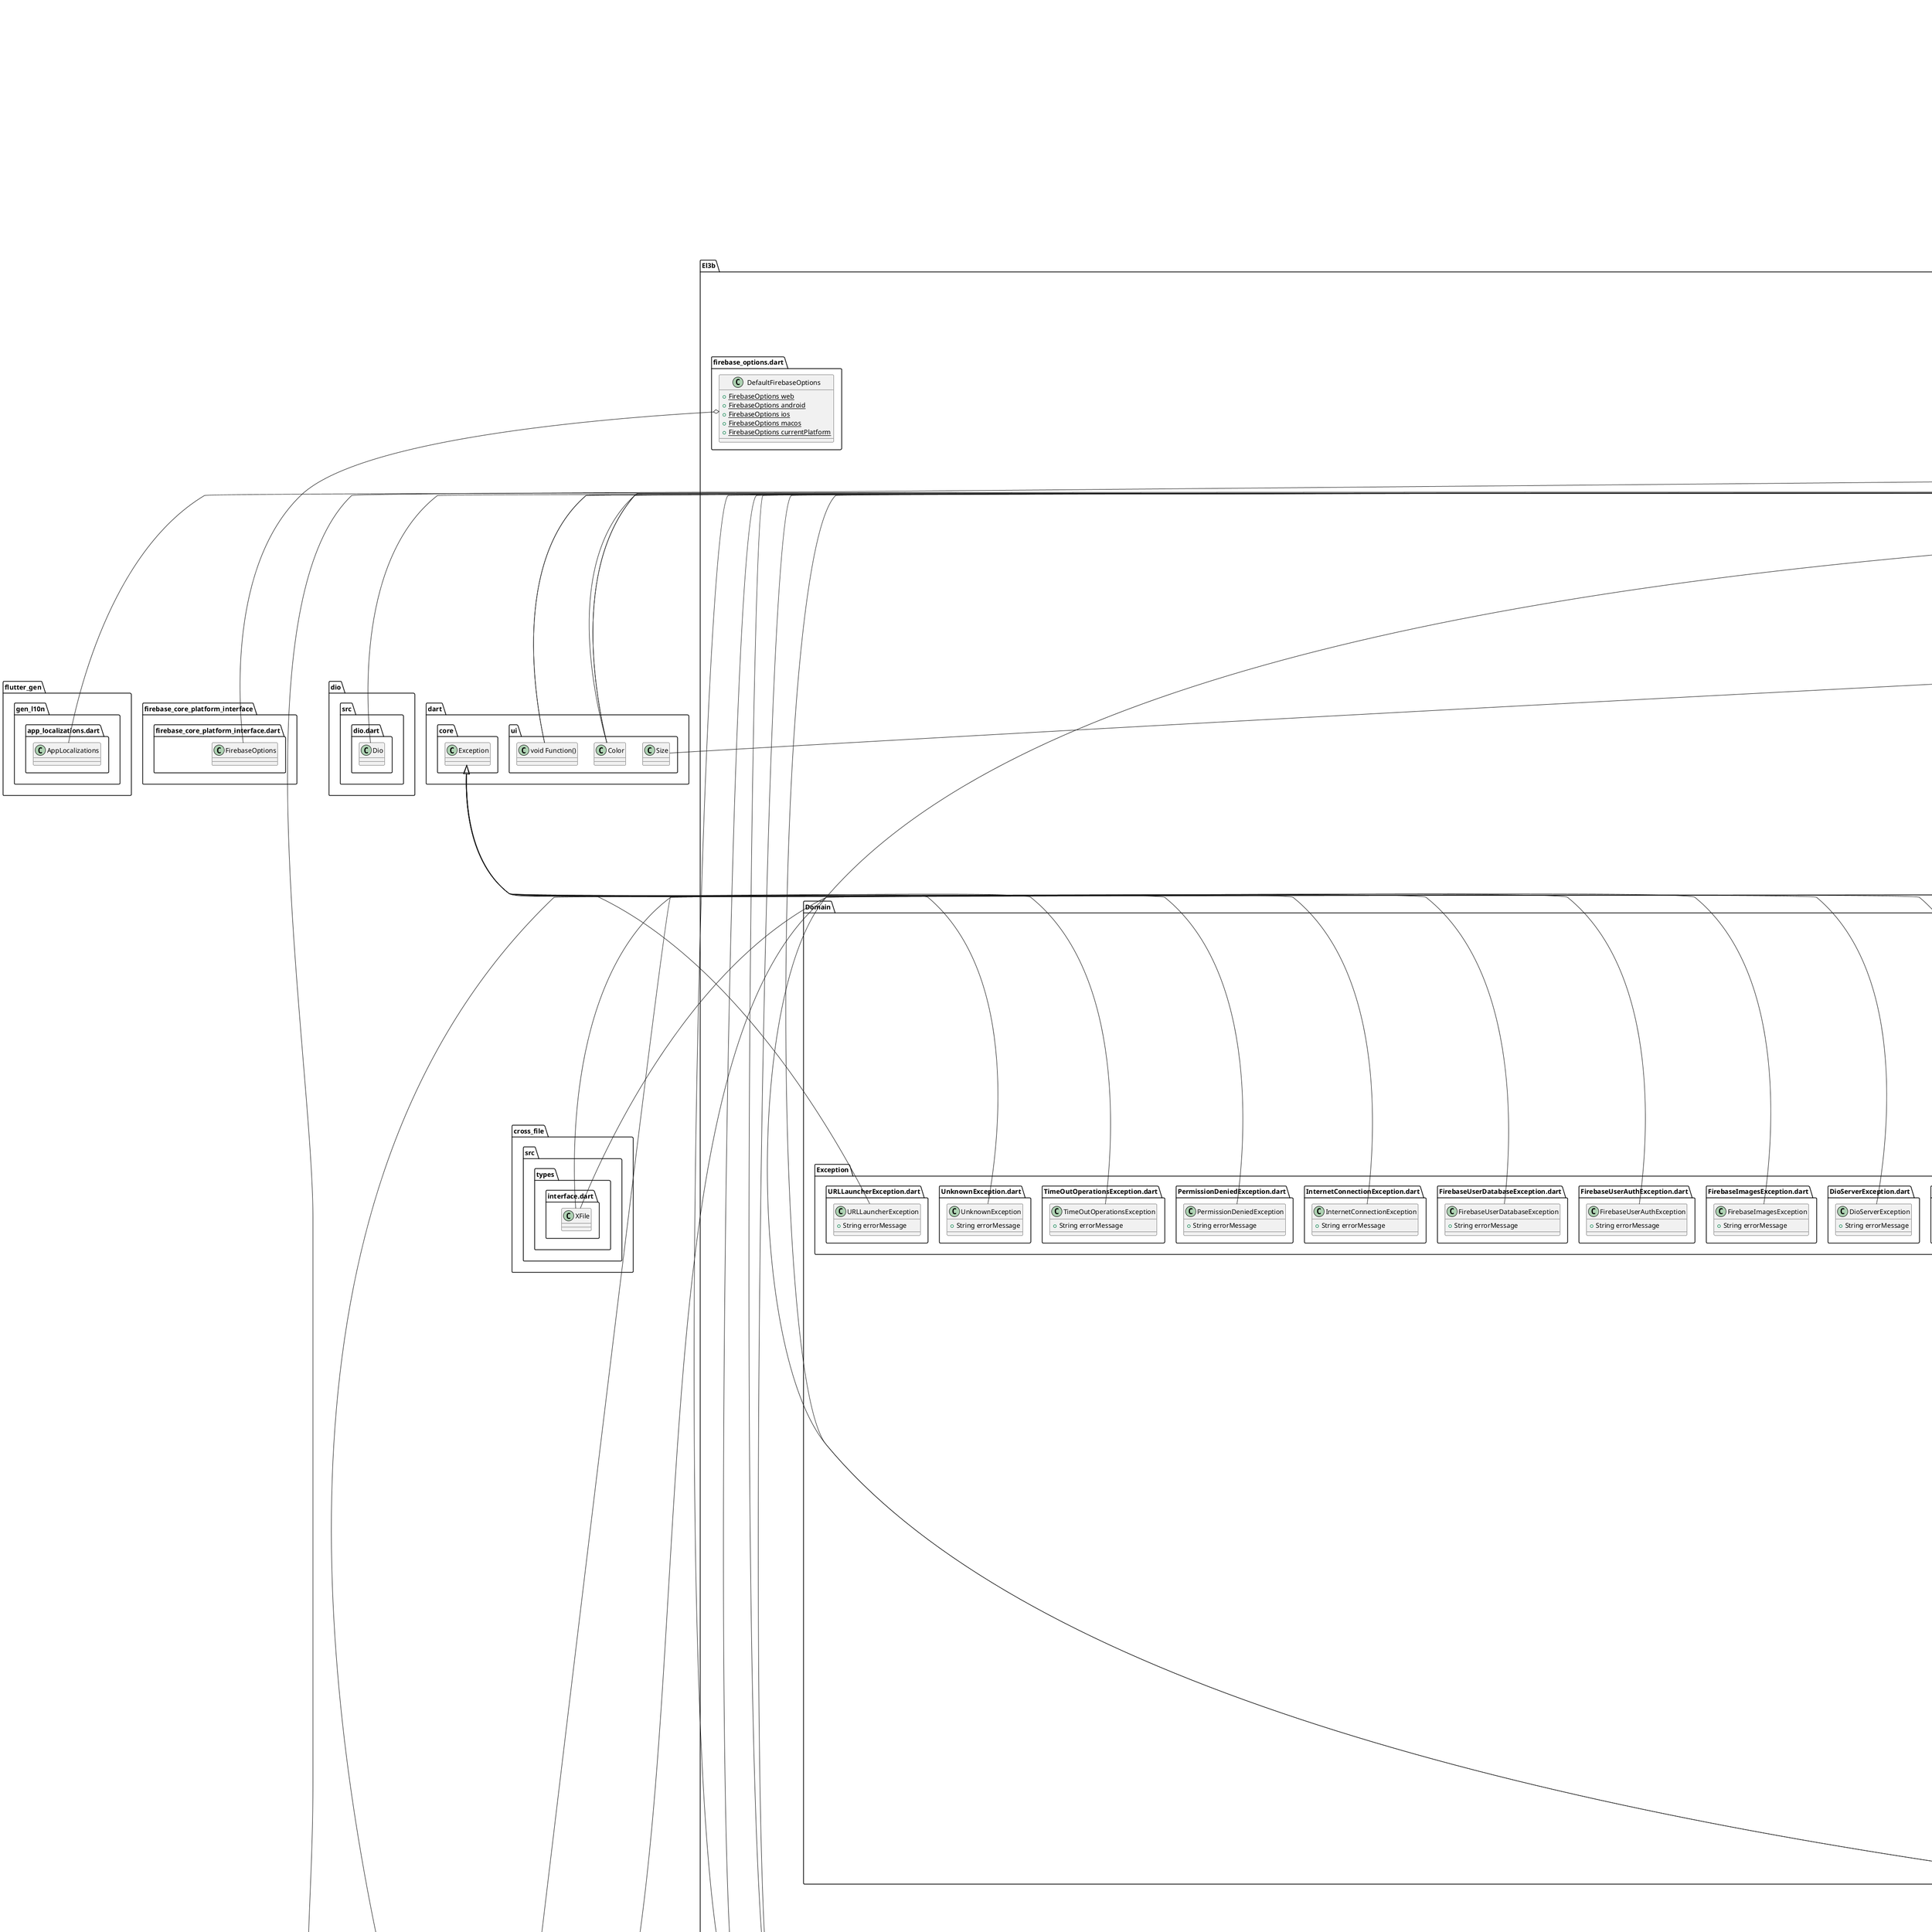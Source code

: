 @startuml
set namespaceSeparator ::

abstract class "El3b::Core::Base::BaseAPIAssets.dart::BaseAPIAssets" {
}

abstract class "El3b::Core::Base::BaseAPIManager.dart::BaseAPIManager" {
  +A apiAssets
  +Dio dio
}

"El3b::Core::Base::BaseAPIManager.dart::BaseAPIManager" o-- "dio::src::dio.dart::Dio"

abstract class "El3b::Core::Base::BaseNavigator.dart::BaseNavigator" {
  +dynamic showLoading()
  +dynamic showFailMessage()
  +dynamic showSuccessMessage()
  +dynamic showQuestionMessage()
  +dynamic goBack()
  +dynamic goToSearchScreen()
  +dynamic goToGameDetailsScreen()
  +dynamic showErrorNotification()
  +dynamic showSuccessNotification()
  +dynamic showCustomNotification()
}

abstract class "El3b::Core::Base::BaseState.dart::BaseState" {
  +VM? viewModel
  +void initState()
  +void dispose()
  +VM initViewModel()
  +Widget build()
  +dynamic goBack()
  +dynamic showFailMessage()
  +dynamic showLoading()
  +dynamic showQuestionMessage()
  +dynamic showSuccessMessage()
  +dynamic showSuccessNotification()
  +dynamic showErrorNotification()
  +dynamic showCustomNotification()
  +dynamic goToSearchScreen()
  +dynamic goToGameDetailsScreen()
}

"flutter::src::widgets::framework.dart::State" <|-- "El3b::Core::Base::BaseState.dart::BaseState"
"El3b::Core::Base::BaseNavigator.dart::BaseNavigator" <|-- "El3b::Core::Base::BaseState.dart::BaseState"

class "El3b::Core::Base::BaseViewModel.dart::BaseViewModel" {
  +N? navigator
  +ThemeProvider? themeProvider
  +LocalProvider? localProvider
  +AppConfigProvider? appConfigProvider
  +AppLocalizations? local
  +Size? mediaQuery
  +bool rawgGameSelected
  +RAWGGame rawgGameSelectedGame
  +dynamic selectRAWGGame()
  +dynamic unselectRAWGGame()
  +dynamic goToSearchScreen()
  +dynamic goToGameDetailsScreen()
}

"El3b::Core::Base::BaseViewModel.dart::BaseViewModel" o-- "El3b::Core::Providers::ThemeProvider.dart::ThemeProvider"
"El3b::Core::Base::BaseViewModel.dart::BaseViewModel" o-- "El3b::Core::Providers::LocalProvider.dart::LocalProvider"
"El3b::Core::Base::BaseViewModel.dart::BaseViewModel" o-- "El3b::Core::Providers::AppConfigProvider.dart::AppConfigProvider"
"El3b::Core::Base::BaseViewModel.dart::BaseViewModel" o-- "flutter_gen::gen_l10n::app_localizations.dart::AppLocalizations"
"El3b::Core::Base::BaseViewModel.dart::BaseViewModel" o-- "dart::ui::Size"
"El3b::Core::Base::BaseViewModel.dart::BaseViewModel" o-- "El3b::Domain::Models::Games::RAWG::RAWGGame.dart::RAWGGame"
"flutter::src::foundation::change_notifier.dart::ChangeNotifier" <|-- "El3b::Core::Base::BaseViewModel.dart::BaseViewModel"

class "El3b::Core::Providers::AppConfigProvider.dart::AppConfigProvider" {
  -User? _user
  +void updateUser()
  +void updateUserWithoutNotifyListeners()
  +User? getUser()
}

"El3b::Core::Providers::AppConfigProvider.dart::AppConfigProvider" o-- "firebase_auth::firebase_auth.dart::User"
"flutter::src::foundation::change_notifier.dart::ChangeNotifier" <|-- "El3b::Core::Providers::AppConfigProvider.dart::AppConfigProvider"

class "El3b::Core::Providers::LocalProvider.dart::LocalProvider" {
  -String _currentLocal
  +dynamic changeLocal()
  +bool isEn()
  +String getLocal()
}

"flutter::src::foundation::change_notifier.dart::ChangeNotifier" <|-- "El3b::Core::Providers::LocalProvider.dart::LocalProvider"

class "El3b::Core::Providers::ThemeProvider.dart::ThemeProvider" {
  -ThemeMode _theme
  +dynamic changeTheme()
  +bool isDark()
  +ThemeMode getTheme()
}

"El3b::Core::Providers::ThemeProvider.dart::ThemeProvider" o-- "flutter::src::material::app.dart::ThemeMode"
"flutter::src::foundation::change_notifier.dart::ChangeNotifier" <|-- "El3b::Core::Providers::ThemeProvider.dart::ThemeProvider"

class "El3b::Core::Theme::Theme.dart::MyTheme" {
  {static} +Color purple
  {static} +Color offWhite
  {static} +Color white
  {static} +Color darkPurple
  {static} +Color lightPurple
  {static} +Color grayPurple
  {static} +Color green
  {static} +Color yellow
  {static} +Color red
  {static} +ThemeData lightTheme
  {static} +ThemeData darkTheme
}

"El3b::Core::Theme::Theme.dart::MyTheme" o-- "dart::ui::Color"
"El3b::Core::Theme::Theme.dart::MyTheme" o-- "flutter::src::material::theme_data.dart::ThemeData"

class "El3b::Core::Utils::DialogUtils.dart::MyDialogUtils" {
  {static} +dynamic showLoadingDialog()
  {static} +dynamic hideDialog()
  {static} +dynamic showFailMessage()
  {static} +dynamic showSuccessMessage()
  {static} +dynamic showQuestionMessage()
}

class "El3b::Core::Utils::NegativeActionButton.dart::NegativeActionButton" {
  +void Function()? negativeAction
  +String negativeActionTitle
  +Widget build()
}

"El3b::Core::Utils::NegativeActionButton.dart::NegativeActionButton" o-- "dart::ui::void Function()"
"flutter::src::widgets::framework.dart::StatelessWidget" <|-- "El3b::Core::Utils::NegativeActionButton.dart::NegativeActionButton"

class "El3b::Core::Utils::PosActionButton.dart::PosActionButton" {
  +void Function()? posAction
  +String posActionTitle
  +Widget build()
}

"El3b::Core::Utils::PosActionButton.dart::PosActionButton" o-- "dart::ui::void Function()"
"flutter::src::widgets::framework.dart::StatelessWidget" <|-- "El3b::Core::Utils::PosActionButton.dart::PosActionButton"

class "El3b::Data::Api::FreeToPlayGamesApi::FreeToPlayGamesApi.dart::FreeToPlayGamesApi" {
  {static} -FreeToPlayGamesApi? _instance
  {static} +FreeToPlayGamesApi getInstance()
  +dynamic getGames()
}

"El3b::Data::Api::FreeToPlayGamesApi::FreeToPlayGamesApi.dart::FreeToPlayGamesApi" o-- "El3b::Data::Api::FreeToPlayGamesApi::FreeToPlayGamesApi.dart::FreeToPlayGamesApi"
"El3b::Core::Base::BaseAPIManager.dart::BaseAPIManager" <|-- "El3b::Data::Api::FreeToPlayGamesApi::FreeToPlayGamesApi.dart::FreeToPlayGamesApi"

class "El3b::Data::Api::FreeToPlayGamesApi::FreeToPlayGamesApiAssets.dart::FreeToPlayGamesApiAssets" {
  {static} -FreeToPlayGamesApiAssets? _instance
  +String baseURL
  +String freeToPlayGamesRoute
  {static} +FreeToPlayGamesApiAssets getFreeToPlayGamesApiAssets()
}

"El3b::Data::Api::FreeToPlayGamesApi::FreeToPlayGamesApiAssets.dart::FreeToPlayGamesApiAssets" o-- "El3b::Data::Api::FreeToPlayGamesApi::FreeToPlayGamesApiAssets.dart::FreeToPlayGamesApiAssets"
"El3b::Core::Base::BaseAPIAssets.dart::BaseAPIAssets" <|-- "El3b::Data::Api::FreeToPlayGamesApi::FreeToPlayGamesApiAssets.dart::FreeToPlayGamesApiAssets"

class "El3b::Data::Api::GiveawayGamesApi::GiveawayGamesApi.dart::GiveawayGamesApi" {
  {static} -GiveawayGamesApi? _instance
  {static} +GiveawayGamesApi getInstance()
  +dynamic getAllGames()
}

"El3b::Data::Api::GiveawayGamesApi::GiveawayGamesApi.dart::GiveawayGamesApi" o-- "El3b::Data::Api::GiveawayGamesApi::GiveawayGamesApi.dart::GiveawayGamesApi"
"El3b::Core::Base::BaseAPIManager.dart::BaseAPIManager" <|-- "El3b::Data::Api::GiveawayGamesApi::GiveawayGamesApi.dart::GiveawayGamesApi"

class "El3b::Data::Api::GiveawayGamesApi::GiveawayGamesApiAssets.dart::GiveawayGamesApiAssets" {
  {static} -GiveawayGamesApiAssets? _instance
  +String baseURL
  +String giveawayRoute
  {static} +dynamic getInstance()
}

"El3b::Data::Api::GiveawayGamesApi::GiveawayGamesApiAssets.dart::GiveawayGamesApiAssets" o-- "El3b::Data::Api::GiveawayGamesApi::GiveawayGamesApiAssets.dart::GiveawayGamesApiAssets"
"El3b::Core::Base::BaseAPIAssets.dart::BaseAPIAssets" <|-- "El3b::Data::Api::GiveawayGamesApi::GiveawayGamesApiAssets.dart::GiveawayGamesApiAssets"

class "El3b::Data::Api::RAWGGamesAPI::RAWGAPI.dart::RAWGGamesAPI" {
  {static} -RAWGGamesAPI? _instance
  {static} +RAWGGamesAPI getInstance()
  +dynamic getGeneralGames()
  +dynamic searchForGame()
  +dynamic getAllGenres()
  +dynamic getGamesByGenre()
  +dynamic getGameDetails()
  +dynamic getGameDevelopers()
  +dynamic getGameAchievements()
  +dynamic getGameDeveloperDetails()
}

"El3b::Data::Api::RAWGGamesAPI::RAWGAPI.dart::RAWGGamesAPI" o-- "El3b::Data::Api::RAWGGamesAPI::RAWGAPI.dart::RAWGGamesAPI"
"El3b::Core::Base::BaseAPIManager.dart::BaseAPIManager" <|-- "El3b::Data::Api::RAWGGamesAPI::RAWGAPI.dart::RAWGGamesAPI"

class "El3b::Data::Api::RAWGGamesAPI::RAWGAPIAssets.dart::RAWGGamesAPIAssets" {
  {static} -RAWGGamesAPIAssets? _instance
  +String baseURL
  +String gamesRoute
  +String genresRoute
  +String gameDetailsRoute
  +String gameDeveloperDetails
  +String apiKey
  {static} +RAWGGamesAPIAssets getInstance()
  +String gameDevelopmentTeam()
  +String gameAchievements()
  +String gameDeveloper()
}

"El3b::Data::Api::RAWGGamesAPI::RAWGAPIAssets.dart::RAWGGamesAPIAssets" o-- "El3b::Data::Api::RAWGGamesAPI::RAWGAPIAssets.dart::RAWGGamesAPIAssets"
"El3b::Core::Base::BaseAPIAssets.dart::BaseAPIAssets" <|-- "El3b::Data::Api::RAWGGamesAPI::RAWGAPIAssets.dart::RAWGGamesAPIAssets"

class "El3b::Data::Cache::LocalCache.dart::LocalCache" {
  {static} -LocalCache? _instance
  -SharedPreferences? _preferences
  {static} +LocalCache getInstance()
  +dynamic getSharedPref()
  +dynamic cacheData()
  +dynamic lastUpdatedDate()
  +dynamic loadData()
}

"El3b::Data::Cache::LocalCache.dart::LocalCache" o-- "El3b::Data::Cache::LocalCache.dart::LocalCache"
"El3b::Data::Cache::LocalCache.dart::LocalCache" o-- "shared_preferences::shared_preferences.dart::SharedPreferences"

class "El3b::Data::DataSource::CacheDataLocalDataSourceImpl.dart::CacheDataLocalDataSourceImpl" {
  +LocalCache cache
  +dynamic getLastUpdatedDate()
  +dynamic cacheData()
  +dynamic getGiveawayGames()
  +dynamic getFreeToPlayGames()
  +dynamic getGeneralGames()
  +dynamic getGenresList()
}

"El3b::Data::DataSource::CacheDataLocalDataSourceImpl.dart::CacheDataLocalDataSourceImpl" o-- "El3b::Data::Cache::LocalCache.dart::LocalCache"
"El3b::Domain::DataSource::CacheDataLocalDataSource.dart::CacheDataLocalDataSource" <|-- "El3b::Data::DataSource::CacheDataLocalDataSourceImpl.dart::CacheDataLocalDataSourceImpl"

class "El3b::Data::DataSource::FeedbackRemoteDataSourceImpl.dart::FeedbackRemoteDataSourceImpl" {
  +FeedbackFirebaseDatabase firebaseDatabase
  +FirebaseErrorHandler errorHandler
  +dynamic sendFeedback()
}

"El3b::Data::DataSource::FeedbackRemoteDataSourceImpl.dart::FeedbackRemoteDataSourceImpl" o-- "El3b::Data::Firebase::FeedbackFirebaseDatabase.dart::FeedbackFirebaseDatabase"
"El3b::Data::DataSource::FeedbackRemoteDataSourceImpl.dart::FeedbackRemoteDataSourceImpl" o-- "El3b::Data::Error::FirebaseErrorHandler.dart::FirebaseErrorHandler"
"El3b::Domain::DataSource::FeedbackRemoteDataSource.dart::FeedbackRemoteDataSource" <|-- "El3b::Data::DataSource::FeedbackRemoteDataSourceImpl.dart::FeedbackRemoteDataSourceImpl"

class "El3b::Data::DataSource::FirebaseImagesRemoteDatasourceImpl.dart::FirebaseImagesRemoteDatasourceImpl" {
  +FirebaseImagesDatabase database
  +FirebaseErrorHandler errorHandler
  +dynamic uploadUserProfileImage()
  +dynamic updateUserProfileImage()
}

"El3b::Data::DataSource::FirebaseImagesRemoteDatasourceImpl.dart::FirebaseImagesRemoteDatasourceImpl" o-- "El3b::Data::Firebase::FirebaseImagesDatabase.dart::FirebaseImagesDatabase"
"El3b::Data::DataSource::FirebaseImagesRemoteDatasourceImpl.dart::FirebaseImagesRemoteDatasourceImpl" o-- "El3b::Data::Error::FirebaseErrorHandler.dart::FirebaseErrorHandler"
"El3b::Domain::DataSource::FirebaseImagesRemoteDatasource.dart::FirebaseImagesRemoteDatasource" <|-- "El3b::Data::DataSource::FirebaseImagesRemoteDatasourceImpl.dart::FirebaseImagesRemoteDatasourceImpl"

class "El3b::Data::DataSource::FirebaseUserAuthRemoteDatasourceImpl.dart::FirebaseUserAuthRemoteDatasourceImpl" {
  +FirebaseUserAuth firebaseUserAuth
  +FirebaseErrorHandler errorHandler
  +dynamic createUser()
  +dynamic updatePhotoUrl()
  +dynamic signInWithEmailAndPassword()
  +dynamic resetPasswordWithEmail()
  +dynamic signInWithGoogle()
  +dynamic signInWithFacebook()
  +dynamic signOutUser()
  +dynamic updateUserDisplayName()
}

"El3b::Data::DataSource::FirebaseUserAuthRemoteDatasourceImpl.dart::FirebaseUserAuthRemoteDatasourceImpl" o-- "El3b::Data::Firebase::FirebaseUserAuth.dart::FirebaseUserAuth"
"El3b::Data::DataSource::FirebaseUserAuthRemoteDatasourceImpl.dart::FirebaseUserAuthRemoteDatasourceImpl" o-- "El3b::Data::Error::FirebaseErrorHandler.dart::FirebaseErrorHandler"
"El3b::Domain::DataSource::FirebaseUserAuthRemoteDatasource.dart::FirebaseUserAuthRemoteDatasource" <|-- "El3b::Data::DataSource::FirebaseUserAuthRemoteDatasourceImpl.dart::FirebaseUserAuthRemoteDatasourceImpl"

class "El3b::Data::DataSource::FreeToPlayGamesRemoteDataSourceImpl.dart::FreeToPlayGamesRemoteDataSourceImpl" {
  +FreeToPlayGamesApi api
  +DioErrorHandler errorHandler
  +dynamic getGames()
}

"El3b::Data::DataSource::FreeToPlayGamesRemoteDataSourceImpl.dart::FreeToPlayGamesRemoteDataSourceImpl" o-- "El3b::Data::Api::FreeToPlayGamesApi::FreeToPlayGamesApi.dart::FreeToPlayGamesApi"
"El3b::Data::DataSource::FreeToPlayGamesRemoteDataSourceImpl.dart::FreeToPlayGamesRemoteDataSourceImpl" o-- "El3b::Data::Error::DioErrorHandler.dart::DioErrorHandler"
"El3b::Domain::DataSource::FreeToPlayGamesRemoteDataSource.dart::FreeToPlayGamesRemoteDataSource" <|-- "El3b::Data::DataSource::FreeToPlayGamesRemoteDataSourceImpl.dart::FreeToPlayGamesRemoteDataSourceImpl"

class "El3b::Data::DataSource::GameAchievementsRemoteDataSourceImpl.dart::GameAchievementsRemoteDataSourceImpl" {
  +RAWGGamesAPI api
  +DioErrorHandler errorHandler
  +dynamic getGameAchievements()
  +dynamic Future()
  +dynamic ()
  +dynamic >()
  +dynamic getAllAGameAchievements()
}

"El3b::Data::DataSource::GameAchievementsRemoteDataSourceImpl.dart::GameAchievementsRemoteDataSourceImpl" o-- "El3b::Data::Api::RAWGGamesAPI::RAWGAPI.dart::RAWGGamesAPI"
"El3b::Data::DataSource::GameAchievementsRemoteDataSourceImpl.dart::GameAchievementsRemoteDataSourceImpl" o-- "El3b::Data::Error::DioErrorHandler.dart::DioErrorHandler"
"El3b::Domain::DataSource::GameAchievementsRemoteDataSource.dart::GameAchievementsRemoteDataSource" <|-- "El3b::Data::DataSource::GameAchievementsRemoteDataSourceImpl.dart::GameAchievementsRemoteDataSourceImpl"

class "El3b::Data::DataSource::GameDevelopersRemoteDataSourceImpl.dart::GameDevelopersRemoteDataSourceImpl" {
  +RAWGGamesAPI api
  +DioErrorHandler errorHandler
  +dynamic getGameDevelopers()
  +dynamic getGameDeveloperDetails()
}

"El3b::Data::DataSource::GameDevelopersRemoteDataSourceImpl.dart::GameDevelopersRemoteDataSourceImpl" o-- "El3b::Data::Api::RAWGGamesAPI::RAWGAPI.dart::RAWGGamesAPI"
"El3b::Data::DataSource::GameDevelopersRemoteDataSourceImpl.dart::GameDevelopersRemoteDataSourceImpl" o-- "El3b::Data::Error::DioErrorHandler.dart::DioErrorHandler"
"El3b::Domain::DataSource::GameDevelopersRemoteDataSource.dart::GameDevelopersRemoteDataSource" <|-- "El3b::Data::DataSource::GameDevelopersRemoteDataSourceImpl.dart::GameDevelopersRemoteDataSourceImpl"

class "El3b::Data::DataSource::GamesListLocalDataSourceImpl.dart::GamesListLocalDataSourceImpl" {
  +LocalDatabase database
  +dynamic addGameToWishList()
  +dynamic deleteGameFromWishList()
  +dynamic loadGamesFromWishList()
  +dynamic addGameToHistory()
  +dynamic deleteGameFromHistory()
  +dynamic loadGamesFromHistory()
  +dynamic gameExist()
}

"El3b::Data::DataSource::GamesListLocalDataSourceImpl.dart::GamesListLocalDataSourceImpl" o-- "El3b::Data::SQL::LocalDatabase.dart::LocalDatabase"
"El3b::Domain::DataSource::GamesListLocalDataSource.dart::GamesListLocalDataSource" <|-- "El3b::Data::DataSource::GamesListLocalDataSourceImpl.dart::GamesListLocalDataSourceImpl"

class "El3b::Data::DataSource::GenresListRemoteDataSourceImpl.dart::GenresListRemoteDataSourceImpl" {
  +RAWGGamesAPI api
  +DioErrorHandler errorHandler
  +dynamic getAllGenres()
}

"El3b::Data::DataSource::GenresListRemoteDataSourceImpl.dart::GenresListRemoteDataSourceImpl" o-- "El3b::Data::Api::RAWGGamesAPI::RAWGAPI.dart::RAWGGamesAPI"
"El3b::Data::DataSource::GenresListRemoteDataSourceImpl.dart::GenresListRemoteDataSourceImpl" o-- "El3b::Data::Error::DioErrorHandler.dart::DioErrorHandler"
"El3b::Domain::DataSource::GenresListRemoteDataSource.dart::GenresListRemoteDataSource" <|-- "El3b::Data::DataSource::GenresListRemoteDataSourceImpl.dart::GenresListRemoteDataSourceImpl"

class "El3b::Data::DataSource::GiveawayGamesRemoteDataSourceImpl.dart::GiveawayGamesRemoteDataSourceImpl" {
  +GiveawayGamesApi api
  +DioErrorHandler errorHandler
  +dynamic getAllGames()
}

"El3b::Data::DataSource::GiveawayGamesRemoteDataSourceImpl.dart::GiveawayGamesRemoteDataSourceImpl" o-- "El3b::Data::Api::GiveawayGamesApi::GiveawayGamesApi.dart::GiveawayGamesApi"
"El3b::Data::DataSource::GiveawayGamesRemoteDataSourceImpl.dart::GiveawayGamesRemoteDataSourceImpl" o-- "El3b::Data::Error::DioErrorHandler.dart::DioErrorHandler"
"El3b::Domain::DataSource::GiveawayGamesRemoteDataSource.dart::GiveawayGamesRemoteDataSource" <|-- "El3b::Data::DataSource::GiveawayGamesRemoteDataSourceImpl.dart::GiveawayGamesRemoteDataSourceImpl"

class "El3b::Data::DataSource::RAWGGamesRemoteDataSourceImpl.dart::RAWGGamesRemoteDataSourceImpl" {
  +RAWGGamesAPI api
  +DioErrorHandler errorHandler
  +dynamic getGeneralGames()
  +dynamic searchForGame()
  +dynamic Future()
  +dynamic ()
  +dynamic >()
  +dynamic getGamesByGenre()
  +dynamic getGameDetails()
}

"El3b::Data::DataSource::RAWGGamesRemoteDataSourceImpl.dart::RAWGGamesRemoteDataSourceImpl" o-- "El3b::Data::Api::RAWGGamesAPI::RAWGAPI.dart::RAWGGamesAPI"
"El3b::Data::DataSource::RAWGGamesRemoteDataSourceImpl.dart::RAWGGamesRemoteDataSourceImpl" o-- "El3b::Data::Error::DioErrorHandler.dart::DioErrorHandler"
"El3b::Domain::DataSource::RAWGGamesRemoteDataSource.dart::RAWGGamesRemoteDataSource" <|-- "El3b::Data::DataSource::RAWGGamesRemoteDataSourceImpl.dart::RAWGGamesRemoteDataSourceImpl"

class "El3b::Data::DataSource::UserFirebaseDatabaseRemoteDatasourceImpl.dart::UserFirebaseDatabaseRemoteDatasourceImpl" {
  +UserFirebaseDatabase userFirebaseDatabase
  +FirebaseErrorHandler errorHandler
  +dynamic createUser()
  +dynamic updateUser()
  +dynamic userExist()
  +dynamic getUser()
}

"El3b::Data::DataSource::UserFirebaseDatabaseRemoteDatasourceImpl.dart::UserFirebaseDatabaseRemoteDatasourceImpl" o-- "El3b::Data::Firebase::UserFirebaseDatabase.dart::UserFirebaseDatabase"
"El3b::Data::DataSource::UserFirebaseDatabaseRemoteDatasourceImpl.dart::UserFirebaseDatabaseRemoteDatasourceImpl" o-- "El3b::Data::Error::FirebaseErrorHandler.dart::FirebaseErrorHandler"
"El3b::Domain::DataSource::UserFirebaseDatabaseRemoteDatasource.dart::UserFirebaseDatabaseRemoteDatasource" <|-- "El3b::Data::DataSource::UserFirebaseDatabaseRemoteDatasourceImpl.dart::UserFirebaseDatabaseRemoteDatasourceImpl"

class "El3b::Data::Error::DioErrorHandler.dart::DioErrorHandler" {
  {static} -DioErrorHandler? _instance
  {static} +DioErrorHandler getInstance()
  +String dioExceptionHandler()
}

"El3b::Data::Error::DioErrorHandler.dart::DioErrorHandler" o-- "El3b::Data::Error::DioErrorHandler.dart::DioErrorHandler"

class "El3b::Data::Error::FirebaseErrorHandler.dart::FirebaseErrorHandler" {
  {static} +FirebaseErrorHandler? instance
  {static} +dynamic getInstance()
  +String handleFirebaseImageDatabaseExceptions()
  +String handleFirebaseAuthException()
  +String handleLoginError()
  +String handleFirebaseFireStoreError()
}

"El3b::Data::Error::FirebaseErrorHandler.dart::FirebaseErrorHandler" o-- "El3b::Data::Error::FirebaseErrorHandler.dart::FirebaseErrorHandler"

class "El3b::Data::Firebase::FeedbackFirebaseDatabase.dart::FeedbackFirebaseDatabase" {
  {static} -FeedbackFirebaseDatabase? _instance
  {static} +FeedbackFirebaseDatabase getInstance()
  +CollectionReference<FeedbackDTO> getCollectionReference()
  +dynamic addFeedback()
}

"El3b::Data::Firebase::FeedbackFirebaseDatabase.dart::FeedbackFirebaseDatabase" o-- "El3b::Data::Firebase::FeedbackFirebaseDatabase.dart::FeedbackFirebaseDatabase"

class "El3b::Data::Firebase::FirebaseImagesDatabase.dart::FirebaseImagesDatabase" {
  {static} +FirebaseImagesDatabase? instance
  -FirebaseStorage _firebaseStorage
  {static} +dynamic getInstance()
  +dynamic uploadImage()
  +dynamic updateImage()
  +String generateName()
}

"El3b::Data::Firebase::FirebaseImagesDatabase.dart::FirebaseImagesDatabase" o-- "El3b::Data::Firebase::FirebaseImagesDatabase.dart::FirebaseImagesDatabase"
"El3b::Data::Firebase::FirebaseImagesDatabase.dart::FirebaseImagesDatabase" o-- "firebase_storage::firebase_storage.dart::FirebaseStorage"

class "El3b::Data::Firebase::FirebaseUserAuth.dart::FirebaseUserAuth" {
  {static} +FirebaseUserAuth? instance
  -FirebaseAuth _firebase
  {static} +dynamic getInstance()
  +dynamic createUser()
  +dynamic updateUserPhoto()
  +dynamic updateUserDisplayName()
  +dynamic signInUserWithEmailAndPassword()
  +dynamic resetPassword()
  +dynamic signInWithGoogle()
  +dynamic signInWithFacebook()
  +dynamic signOut()
}

"El3b::Data::Firebase::FirebaseUserAuth.dart::FirebaseUserAuth" o-- "El3b::Data::Firebase::FirebaseUserAuth.dart::FirebaseUserAuth"
"El3b::Data::Firebase::FirebaseUserAuth.dart::FirebaseUserAuth" o-- "firebase_auth::firebase_auth.dart::FirebaseAuth"

class "El3b::Data::Firebase::UserFirebaseDatabase.dart::UserFirebaseDatabase" {
  {static} +UserFirebaseDatabase? instance
  {static} +dynamic getInstance()
  +CollectionReference<UserDTO> getCollectionReference()
  +dynamic createUser()
  +dynamic updateUserData()
  +dynamic userExist()
  +dynamic getUserData()
}

"El3b::Data::Firebase::UserFirebaseDatabase.dart::UserFirebaseDatabase" o-- "El3b::Data::Firebase::UserFirebaseDatabase.dart::UserFirebaseDatabase"

class "El3b::Data::Models::Achievements::AchievementDTO.dart::AchievementDTO" {
  +num? id
  +String? name
  +String? description
  +String? image
  +String? percent
  +Map<String, dynamic> toJson()
  +Achievement toDomain()
}

class "El3b::Data::Models::Achievements::AchievementsResponseDTO.dart::AchievementsResponseDTO" {
  +num? count
  +String? next
  +dynamic previous
  +List<AchievementDTO>? results
  +Map<String, dynamic> toJson()
}

class "El3b::Data::Models::Developers::DevelopersDTO.dart::DevelopersDTO" {
  +num? id
  +String? name
  +String? slug
  +String? image
  +String? imageBackground
  +num? gamesCount
  +List<PositionsDTO>? positions
  +String? description
  +Map<String, dynamic> toJson()
  +Developer toDomain()
}

class "El3b::Data::Models::Developers::GameDevelopersDTO.dart::GameDevelopersDTO" {
  +num? count
  +dynamic next
  +dynamic previous
  +List<DevelopersDTO>? developers
  +Map<String, dynamic> toJson()
}

class "El3b::Data::Models::Developers::PositionsDTO.dart::PositionsDTO" {
  +num? id
  +String? name
  +String? slug
  +Map<String, dynamic> toJson()
  +Positions toDomain()
}

class "El3b::Data::Models::Feedback::FeedbackDTO.dart::FeedbackDTO" {
  +String uid
  +String message
  +double rating
  +String userName
  +String userEmail
  +String image
  +Map<String, dynamic> toFireStore()
}

class "El3b::Data::Models::Games::FreeToPlayGame::FreeToPlayGameDTO.dart::FreeToPlayGameDTO" {
  +num? id
  +String? title
  +String? thumbnail
  +String? shortDescription
  +String? gameUrl
  +String? genre
  +String? platform
  +String? publisher
  +String? developer
  +String? releaseDate
  +String? freetogameProfileUrl
  +Map<String, dynamic> toJson()
  +FreeToPlayGame toDomain()
}

class "El3b::Data::Models::Games::GameDetails::AddedByStatusDTO.dart::AddedByStatusDTO" {
  +num? yet
  +num? owned
  +num? beaten
  +num? toplay
  +num? dropped
  +num? playing
  +Map<String, dynamic> toJson()
  +AddedByStatus toDomain()
}

class "El3b::Data::Models::Games::GameDetails::DevelopersDTO.dart::DevelopersDTO" {
  +num? id
  +String? name
  +String? slug
  +num? gamesCount
  +String? imageBackground
  +Map<String, dynamic> toJson()
  +Developers toDomain()
}

class "El3b::Data::Models::Games::GameDetails::GameDetailsDTO.dart::GameDetailsDTO" {
  +num? id
  +String? slug
  +String? name
  +String? nameOriginal
  +String? description
  +num? metacritic
  +List<MetacriticPlatformsDTO>? metacriticPlatforms
  +String? released
  +String? backgroundImage
  +String? backgroundImageAdditional
  +String? website
  +num? rating
  +num? ratingTop
  +List<RatingsDTO>? ratings
  +num? playtime
  +num? screenshotsCount
  +num? moviesCount
  +num? creatorsCount
  +num? achievementsCount
  +num? parentAchievementsCount
  +String? redditUrl
  +String? redditName
  +String? redditDescription
  +String? redditLogo
  +num? redditCount
  +num? twitchCount
  +num? youtubeCount
  +num? reviewsTextCount
  +num? ratingsCount
  +num? suggestionsCount
  +List<String>? alternativeNames
  +String? metacriticUrl
  +num? parentsCount
  +num? additionsCount
  +num? gameSeriesCount
  +num? reviewsCount
  +String? saturatedColor
  +String? dominantColor
  +List<PlatformsDTO>? platforms
  +List<StoresDTO>? stores
  +List<DevelopersDTO>? developers
  +List<GenresDTO>? genres
  +List<TagsDTO>? tags
  +PlatformDTO? esrbRating
  +String? descriptionRaw
  +Map<String, dynamic> toJson()
  +GameDetails toDomain()
}

"El3b::Data::Models::Games::GameDetails::GameDetailsDTO.dart::GameDetailsDTO" o-- "El3b::Data::Models::Games::GameDetails::PlatformDTO.dart::PlatformDTO"

class "El3b::Data::Models::Games::GameDetails::GenresDTO.dart::GenresDTO" {
  +num? id
  +String? name
  +String? slug
  +num? gamesCount
  +String? imageBackground
  +Map<String, dynamic> toJson()
  +Genres toDomain()
}

class "El3b::Data::Models::Games::GameDetails::MetacriticPlatformsDTO.dart::MetacriticPlatformsDTO" {
  +num? metascore
  +String? url
  +PlatformDTO? platform
  +Map<String, dynamic> toJson()
  +MetacriticPlatforms toDomain()
}

"El3b::Data::Models::Games::GameDetails::MetacriticPlatformsDTO.dart::MetacriticPlatformsDTO" o-- "El3b::Data::Models::Games::GameDetails::PlatformDTO.dart::PlatformDTO"

class "El3b::Data::Models::Games::GameDetails::PlatformDetailsDTO.dart::PlatformDetailsDTO" {
  +num? id
  +String? name
  +String? slug
  +String? image
  +String? yearEnd
  +String? yearStart
  +num? gamesCount
  +String? imageBackground
  +Map<String, dynamic> toJson()
  +PlatformDetails toDomain()
}

class "El3b::Data::Models::Games::GameDetails::PlatformDTO.dart::PlatformDTO" {
  +num? platform
  +String? name
  +String? slug
  +Map<String, dynamic> toJson()
  +Platform toDomain()
}

class "El3b::Data::Models::Games::GameDetails::PlatformsDTO.dart::PlatformsDTO" {
  +PlatformDetailsDTO? platform
  +String? releasedAt
  +RequirementsDTO? requirements
  +Map<String, dynamic> toJson()
  +Platforms toDomain()
}

"El3b::Data::Models::Games::GameDetails::PlatformsDTO.dart::PlatformsDTO" o-- "El3b::Data::Models::Games::GameDetails::PlatformDetailsDTO.dart::PlatformDetailsDTO"
"El3b::Data::Models::Games::GameDetails::PlatformsDTO.dart::PlatformsDTO" o-- "El3b::Data::Models::Games::GameDetails::RequirementsDTO.dart::RequirementsDTO"

class "El3b::Data::Models::Games::GameDetails::RatingsDTO.dart::RatingsDTO" {
  +num? id
  +String? title
  +num? count
  +num? percent
  +Map<String, dynamic> toJson()
  +Ratings toDomain()
}

class "El3b::Data::Models::Games::GameDetails::RequirementsDTO.dart::RequirementsDTO" {
  +String? minimum
  +String? recommended
  +Map<String, dynamic> toJson()
  +Requirements toDomain()
}

class "El3b::Data::Models::Games::GameDetails::StoreDTO.dart::StoreDTO" {
  +num? id
  +String? name
  +String? slug
  +String? domain
  +num? gamesCount
  +String? imageBackground
  +Map<String, dynamic> toJson()
  +Store toDomain()
}

class "El3b::Data::Models::Games::GameDetails::StoresDTO.dart::StoresDTO" {
  +num? id
  +String? url
  +StoreDTO? store
  +Map<String, dynamic> toJson()
  +Stores toDomain()
}

"El3b::Data::Models::Games::GameDetails::StoresDTO.dart::StoresDTO" o-- "El3b::Data::Models::Games::GameDetails::StoreDTO.dart::StoreDTO"

class "El3b::Data::Models::Games::GameDetails::TagsDTO.dart::TagsDTO" {
  +num? id
  +String? name
  +String? slug
  +String? language
  +num? gamesCount
  +String? imageBackground
  +Map<String, dynamic> toJson()
  +Tags toDomain()
}

class "El3b::Data::Models::Games::GiveawayGame::GiveawayGameDTO.dart::GiveawayGameDTO" {
  +num? id
  +String? title
  +String? worth
  +String? thumbnail
  +String? image
  +String? description
  +String? instructions
  +String? openGiveawayUrl
  +String? publishedDate
  +String? type
  +String? platforms
  +String? endDate
  +num? users
  +String? status
  +String? gamerpowerUrl
  +String? openGiveaway
  +Map<String, dynamic> toJson()
  +GiveawayGame toDomain()
}

class "El3b::Data::Models::Games::RAWG::AddedByStatusDTO.dart::AddedByStatusDTO" {
  +num? yet
  +num? owned
  +num? beaten
  +num? toplay
  +num? dropped
  +num? playing
  +Map<String, dynamic> toJson()
}

class "El3b::Data::Models::Games::RAWG::FiltersDTO.dart::FiltersDTO" {
  +List<YearsDTO>? years
  +Map<String, dynamic> toJson()
}

class "El3b::Data::Models::Games::RAWG::GenresDTO.dart::GenresDTO" {
  +num? id
  +String? name
  +String? slug
  +num? gamesCount
  +String? imageBackground
  +Map<String, dynamic> toJson()
  +Genres toDomain()
}

class "El3b::Data::Models::Games::RAWG::ParentPlatformsDTO.dart::ParentPlatformsDTO" {
  +PlatformDTO? platform
  +Map<String, dynamic> toJson()
}

"El3b::Data::Models::Games::RAWG::ParentPlatformsDTO.dart::ParentPlatformsDTO" o-- "El3b::Data::Models::Games::RAWG::PlatformDTO.dart::PlatformDTO"

class "El3b::Data::Models::Games::RAWG::PlatformDTO.dart::PlatformDTO" {
  +num? id
  +String? name
  +String? slug
  +String? image
  +String? yearEnd
  +num? yearStart
  +num? gamesCount
  +String? imageBackground
  +Map<String, dynamic> toJson()
}

class "El3b::Data::Models::Games::RAWG::PlatformsDTO.dart::PlatformsDTO" {
  +PlatformDTO? platform
  +String? releasedAt
  +RequirementsEnDTO? requirementsEn
  +RequirementsEnDTO? requirementsRu
  +Map<String, dynamic> toJson()
}

"El3b::Data::Models::Games::RAWG::PlatformsDTO.dart::PlatformsDTO" o-- "El3b::Data::Models::Games::RAWG::PlatformDTO.dart::PlatformDTO"
"El3b::Data::Models::Games::RAWG::PlatformsDTO.dart::PlatformsDTO" o-- "El3b::Data::Models::Games::RAWG::RequirementsEnDTO.dart::RequirementsEnDTO"

class "El3b::Data::Models::Games::RAWG::RatingsDTO.dart::RatingsDTO" {
  +num? id
  +String? title
  +num? count
  +num? percent
  +Map<String, dynamic> toJson()
}

class "El3b::Data::Models::Games::RAWG::RAWGGameDTO.dart::RAWGGameDTO" {
  +num? id
  +String? slug
  +String? name
  +String? released
  +bool? tba
  +String? backgroundImage
  +num? rating
  +num? ratingTop
  +List<RatingsDTO>? ratings
  +num? ratingsCount
  +num? reviewsTextCount
  +num? added
  +AddedByStatusDTO? addedByStatus
  +num? metacritic
  +num? playtime
  +num? suggestionsCount
  +String? updated
  +String? userGame
  +num? reviewsCount
  +String? saturatedColor
  +String? dominantColor
  +List<PlatformsDTO>? platforms
  +List<ParentPlatformsDTO>? parentPlatforms
  +List<GenresDTO>? genres
  +List<StoresDTO>? stores
  +String? clip
  +List<TagsDTO>? tags
  +PlatformDTO? esrbRating
  +List<ShortScreenshotsDTO>? shortScreenshots
  +Map<String, dynamic> toJson()
  +RAWGGame toDomain()
}

"El3b::Data::Models::Games::RAWG::RAWGGameDTO.dart::RAWGGameDTO" o-- "El3b::Data::Models::Games::RAWG::AddedByStatusDTO.dart::AddedByStatusDTO"
"El3b::Data::Models::Games::RAWG::RAWGGameDTO.dart::RAWGGameDTO" o-- "El3b::Data::Models::Games::RAWG::PlatformDTO.dart::PlatformDTO"

class "El3b::Data::Models::Games::RAWG::RAWGGamesResponseDTO.dart::RAWGGamesResponseDTO" {
  +num? count
  +String? next
  +String? previous
  +List<RAWGGameDTO>? results
  +String? seoTitle
  +String? seoDescription
  +String? seoKeywords
  +String? seoH1
  +bool? noindex
  +bool? nofollow
  +String? description
  +FiltersDTO? filters
  +List<String>? nofollowCollections
  +Map<String, dynamic> toJson()
}

"El3b::Data::Models::Games::RAWG::RAWGGamesResponseDTO.dart::RAWGGamesResponseDTO" o-- "El3b::Data::Models::Games::RAWG::FiltersDTO.dart::FiltersDTO"

class "El3b::Data::Models::Games::RAWG::RequirementsEnDTO.dart::RequirementsEnDTO" {
  +String? minimum
  +String? recommended
  +Map<String, dynamic> toJson()
}

class "El3b::Data::Models::Games::RAWG::ShortScreenshotsDTO.dart::ShortScreenshotsDTO" {
  +num? id
  +String? image
  +Map<String, dynamic> toJson()
  +ShortScreenshots toDomain()
}

class "El3b::Data::Models::Games::RAWG::StoreDTO.dart::StoreDTO" {
  +num? id
  +String? name
  +String? slug
  +String? domain
  +num? gamesCount
  +String? imageBackground
  +Map<String, dynamic> toJson()
  +Store toDomain()
}

class "El3b::Data::Models::Games::RAWG::StoresDTO.dart::StoresDTO" {
  +num? id
  +StoreDTO? store
  +Map<String, dynamic> toJson()
}

"El3b::Data::Models::Games::RAWG::StoresDTO.dart::StoresDTO" o-- "El3b::Data::Models::Games::RAWG::StoreDTO.dart::StoreDTO"

class "El3b::Data::Models::Games::RAWG::TagsDTO.dart::TagsDTO" {
  +num? id
  +String? name
  +String? slug
  +String? language
  +num? gamesCount
  +String? imageBackground
  +Map<String, dynamic> toJson()
}

class "El3b::Data::Models::Games::RAWG::YearsDTO.dart::YearsDTO" {
  +num? from
  +num? to
  +String? filter
  +num? decade
  +List<YearsDTO>? years
  +bool? nofollow
  +num? count
  +Map<String, dynamic> toJson()
}

class "El3b::Data::Models::Genres::GamesDTO.dart::GamesDTO" {
  +num? id
  +String? slug
  +String? name
  +num? added
  +Map<String, dynamic> toJson()
}

class "El3b::Data::Models::Genres::GenreDTO.dart::GenreDTO" {
  +num? id
  +String? name
  +String? slug
  +num? gamesCount
  +String? imageBackground
  +List<GamesDTO>? games
  +Map<String, dynamic> toJson()
  +Genre toDomain()
}

class "El3b::Data::Models::Genres::GenresResponseDTO.dart::GenresResponseDTO" {
  +num? count
  +dynamic next
  +dynamic previous
  +List<GenreDTO>? results
  +Map<String, dynamic> toJson()
}

class "El3b::Data::Models::User::UserDTO.dart::UserDTO" {
  +String name
  +String email
  +String password
  +String image
  +String phoneNumber
  +String birthDate
  +String bio
  +Map<String, dynamic> toFireStore()
  +MyUser toDomain()
}

class "El3b::Data::Repository::FeedbackRepositoryImpl.dart::FeedbackRepositoryImpl" {
  +FeedbackRemoteDataSource remoteDataSource
  +dynamic sendFeedback()
}

"El3b::Data::Repository::FeedbackRepositoryImpl.dart::FeedbackRepositoryImpl" o-- "El3b::Domain::DataSource::FeedbackRemoteDataSource.dart::FeedbackRemoteDataSource"
"El3b::Domain::Repository::FeedbackRepository.dart::FeedbackRepository" <|-- "El3b::Data::Repository::FeedbackRepositoryImpl.dart::FeedbackRepositoryImpl"

class "El3b::Data::Repository::FreeToPlayGamesRepositoryImpl.dart::FreeToPlayGamesRepositoryImpl" {
  +FreeToPlayGamesRemoteDataSource remoteDataSource
  +CacheDataLocalDataSource localDataSource
  +dynamic getGames()
}

"El3b::Data::Repository::FreeToPlayGamesRepositoryImpl.dart::FreeToPlayGamesRepositoryImpl" o-- "El3b::Domain::DataSource::FreeToPlayGamesRemoteDataSource.dart::FreeToPlayGamesRemoteDataSource"
"El3b::Data::Repository::FreeToPlayGamesRepositoryImpl.dart::FreeToPlayGamesRepositoryImpl" o-- "El3b::Domain::DataSource::CacheDataLocalDataSource.dart::CacheDataLocalDataSource"
"El3b::Domain::Repository::FreeToPlayGamesRepository.dart::FreeToPlayGamesRepository" <|-- "El3b::Data::Repository::FreeToPlayGamesRepositoryImpl.dart::FreeToPlayGamesRepositoryImpl"

class "El3b::Data::Repository::GameAchievementsRepositoryImpl.dart::GameAchievementsRepositoryImpl" {
  +GameAchievementsRemoteDataSource remoteDataSource
  +dynamic getGameAchievements()
  +dynamic Future()
  +dynamic ()
  +dynamic >()
  +dynamic getAllAGameAchievements()
}

"El3b::Data::Repository::GameAchievementsRepositoryImpl.dart::GameAchievementsRepositoryImpl" o-- "El3b::Domain::DataSource::GameAchievementsRemoteDataSource.dart::GameAchievementsRemoteDataSource"
"El3b::Domain::Repository::GameAchievementsRepository.dart::GameAchievementsRepository" <|-- "El3b::Data::Repository::GameAchievementsRepositoryImpl.dart::GameAchievementsRepositoryImpl"

class "El3b::Data::Repository::GameDevelopersRepositoryImpl.dart::GameDevelopersRepositoryImpl" {
  +GameDevelopersRemoteDataSource remoteDataSource
  +dynamic getGameDevelopers()
  +dynamic getGameDeveloperDetails()
}

"El3b::Data::Repository::GameDevelopersRepositoryImpl.dart::GameDevelopersRepositoryImpl" o-- "El3b::Domain::DataSource::GameDevelopersRemoteDataSource.dart::GameDevelopersRemoteDataSource"
"El3b::Domain::Repository::GameDevelopersRepository.dart::GameDevelopersRepository" <|-- "El3b::Data::Repository::GameDevelopersRepositoryImpl.dart::GameDevelopersRepositoryImpl"

class "El3b::Data::Repository::GenresRepositoryImpl.dart::GenresRepositoryImpl" {
  +GenresListRemoteDataSource remoteDataSource
  +CacheDataLocalDataSource localDataSource
  +dynamic getGenres()
}

"El3b::Data::Repository::GenresRepositoryImpl.dart::GenresRepositoryImpl" o-- "El3b::Domain::DataSource::GenresListRemoteDataSource.dart::GenresListRemoteDataSource"
"El3b::Data::Repository::GenresRepositoryImpl.dart::GenresRepositoryImpl" o-- "El3b::Domain::DataSource::CacheDataLocalDataSource.dart::CacheDataLocalDataSource"
"El3b::Domain::Repository::GenresRepository.dart::GenresRepository" <|-- "El3b::Data::Repository::GenresRepositoryImpl.dart::GenresRepositoryImpl"

class "El3b::Data::Repository::GiveawayGamesRepositoryImpl.dart::GiveawayGamesRepositoryImpl" {
  +GiveawayGamesRemoteDataSource remoteDataSource
  +CacheDataLocalDataSource localDataSource
  +dynamic getAllGames()
  +dynamic getDataFromServer()
}

"El3b::Data::Repository::GiveawayGamesRepositoryImpl.dart::GiveawayGamesRepositoryImpl" o-- "El3b::Domain::DataSource::GiveawayGamesRemoteDataSource.dart::GiveawayGamesRemoteDataSource"
"El3b::Data::Repository::GiveawayGamesRepositoryImpl.dart::GiveawayGamesRepositoryImpl" o-- "El3b::Domain::DataSource::CacheDataLocalDataSource.dart::CacheDataLocalDataSource"
"El3b::Domain::Repository::GiveawayGamesRepository.dart::GiveawayGamesRepository" <|-- "El3b::Data::Repository::GiveawayGamesRepositoryImpl.dart::GiveawayGamesRepositoryImpl"

class "El3b::Data::Repository::RAWGGamesRepositoryImpl.dart::RAWGGamesRepositoryImpl" {
  +RAWGGamesRemoteDataSource remoteDataSource
  +CacheDataLocalDataSource localDataSource
  +GamesListLocalDataSource gamesListLocalDataSource
  +dynamic getGeneralGames()
  +dynamic addGameToWishList()
  +dynamic deleteGameFromWishList()
  +dynamic loadGamesFromWishList()
  +dynamic searchForGame()
  +dynamic Future()
  +dynamic ()
  +dynamic >()
  +dynamic getGamesByGenre()
  +dynamic getGameDetails()
  +dynamic gameExist()
  +dynamic addGameToHistory()
  +dynamic deleteGameFromHistory()
  +dynamic loadGamesFromHistory()
}

"El3b::Data::Repository::RAWGGamesRepositoryImpl.dart::RAWGGamesRepositoryImpl" o-- "El3b::Domain::DataSource::RAWGGamesRemoteDataSource.dart::RAWGGamesRemoteDataSource"
"El3b::Data::Repository::RAWGGamesRepositoryImpl.dart::RAWGGamesRepositoryImpl" o-- "El3b::Domain::DataSource::CacheDataLocalDataSource.dart::CacheDataLocalDataSource"
"El3b::Data::Repository::RAWGGamesRepositoryImpl.dart::RAWGGamesRepositoryImpl" o-- "El3b::Domain::DataSource::GamesListLocalDataSource.dart::GamesListLocalDataSource"
"El3b::Domain::Repository::RAWGGamesRepository.dart::RAWGGamesRepository" <|-- "El3b::Data::Repository::RAWGGamesRepositoryImpl.dart::RAWGGamesRepositoryImpl"

class "El3b::Data::Repository::UserRepositoryImpl.dart::UserRepositoryImpl" {
  +FirebaseImagesRemoteDatasource imagesRemoteDatasource
  +FirebaseUserAuthRemoteDatasource authRemoteDatasource
  +UserFirebaseDatabaseRemoteDatasource userFirebaseDatabaseRemoteDatasource
  +dynamic createUserFireBaseAuth()
  +dynamic uploadUserImage()
  +dynamic updateUserPhotoUrl()
  +dynamic createUserFirebaseFireStore()
  +dynamic updateUserData()
  +dynamic signInWithEmailAndPassword()
  +dynamic resetPasswordWithEmail()
  +dynamic userExist()
  +dynamic singInWithGoogle()
  +dynamic signInWithFacebook()
  +dynamic signOutUser()
  +dynamic getUser()
  +dynamic updateUserProfileImage()
  +dynamic updateUserDisplayName()
}

"El3b::Data::Repository::UserRepositoryImpl.dart::UserRepositoryImpl" o-- "El3b::Domain::DataSource::FirebaseImagesRemoteDatasource.dart::FirebaseImagesRemoteDatasource"
"El3b::Data::Repository::UserRepositoryImpl.dart::UserRepositoryImpl" o-- "El3b::Domain::DataSource::FirebaseUserAuthRemoteDatasource.dart::FirebaseUserAuthRemoteDatasource"
"El3b::Data::Repository::UserRepositoryImpl.dart::UserRepositoryImpl" o-- "El3b::Domain::DataSource::UserFirebaseDatabaseRemoteDatasource.dart::UserFirebaseDatabaseRemoteDatasource"
"El3b::Domain::Repository::UserRepository.dart::UserRepository" <|-- "El3b::Data::Repository::UserRepositoryImpl.dart::UserRepositoryImpl"

class "El3b::Data::SQL::LocalDatabase.dart::LocalDatabase" {
  -Database? _db
  +LocalDatabaseAssets assets
  {static} -LocalDatabase? _instance
  {static} +LocalDatabase getInstance()
  +dynamic getDB()
  -dynamic _initiateDB()
  -dynamic _onCreate()
  +dynamic addGame()
  +dynamic deleteGame()
  +dynamic getGames()
  +dynamic gameExist()
}

"El3b::Data::SQL::LocalDatabase.dart::LocalDatabase" o-- "sqflite_common::sqlite_api.dart::Database"
"El3b::Data::SQL::LocalDatabase.dart::LocalDatabase" o-- "El3b::Data::SQL::LocalDatabaseAssets.dart::LocalDatabaseAssets"
"El3b::Data::SQL::LocalDatabase.dart::LocalDatabase" o-- "El3b::Data::SQL::LocalDatabase.dart::LocalDatabase"

class "El3b::Data::SQL::LocalDatabaseAssets.dart::LocalDatabaseAssets" {
  {static} -LocalDatabaseAssets? _instance
  +String rawgGamesTable
  +String rawgGamesGenresTable
  +String rawgGamesStoresTable
  +String rawgGamesScreenShotsTable
  +String favoriteRAWGGamesTable
  +String favoriteRAWGGamesGenresTable
  +String favoriteRAWGGamesStoresTable
  +String favoriteRAWGGamesScreenShotsTable
  {static} +LocalDatabaseAssets getInstance()
}

"El3b::Data::SQL::LocalDatabaseAssets.dart::LocalDatabaseAssets" o-- "El3b::Data::SQL::LocalDatabaseAssets.dart::LocalDatabaseAssets"

abstract class "El3b::Domain::DataSource::CacheDataLocalDataSource.dart::CacheDataLocalDataSource" {
  +dynamic getLastUpdatedDate()
  +dynamic cacheData()
  +dynamic getGiveawayGames()
  +dynamic getFreeToPlayGames()
  +dynamic getGeneralGames()
  +dynamic getGenresList()
}

abstract class "El3b::Domain::DataSource::FeedbackRemoteDataSource.dart::FeedbackRemoteDataSource" {
  +dynamic sendFeedback()
}

abstract class "El3b::Domain::DataSource::FirebaseImagesRemoteDatasource.dart::FirebaseImagesRemoteDatasource" {
  +dynamic uploadUserProfileImage()
  +dynamic updateUserProfileImage()
}

abstract class "El3b::Domain::DataSource::FirebaseUserAuthRemoteDatasource.dart::FirebaseUserAuthRemoteDatasource" {
  +dynamic createUser()
  +dynamic updatePhotoUrl()
  +dynamic signInWithEmailAndPassword()
  +dynamic resetPasswordWithEmail()
  +dynamic signInWithGoogle()
  +dynamic signInWithFacebook()
  +dynamic signOutUser()
  +dynamic updateUserDisplayName()
}

abstract class "El3b::Domain::DataSource::FreeToPlayGamesRemoteDataSource.dart::FreeToPlayGamesRemoteDataSource" {
  +dynamic getGames()
}

abstract class "El3b::Domain::DataSource::GameAchievementsRemoteDataSource.dart::GameAchievementsRemoteDataSource" {
  +dynamic getGameAchievements()
  +dynamic Future()
  +dynamic ()
  +dynamic >()
  +dynamic getAllAGameAchievements()
}

abstract class "El3b::Domain::DataSource::GameDevelopersRemoteDataSource.dart::GameDevelopersRemoteDataSource" {
  +dynamic getGameDevelopers()
  +dynamic getGameDeveloperDetails()
}

abstract class "El3b::Domain::DataSource::GamesListLocalDataSource.dart::GamesListLocalDataSource" {
  +dynamic addGameToWishList()
  +dynamic deleteGameFromWishList()
  +dynamic loadGamesFromWishList()
  +dynamic addGameToHistory()
  +dynamic deleteGameFromHistory()
  +dynamic loadGamesFromHistory()
  +dynamic gameExist()
}

abstract class "El3b::Domain::DataSource::GenresListRemoteDataSource.dart::GenresListRemoteDataSource" {
  +dynamic getAllGenres()
}

abstract class "El3b::Domain::DataSource::GiveawayGamesRemoteDataSource.dart::GiveawayGamesRemoteDataSource" {
  +dynamic getAllGames()
}

abstract class "El3b::Domain::DataSource::RAWGGamesRemoteDataSource.dart::RAWGGamesRemoteDataSource" {
  +dynamic getGeneralGames()
  +dynamic searchForGame()
  +dynamic Future()
  +dynamic ()
  +dynamic >()
  +dynamic getGamesByGenre()
  +dynamic getGameDetails()
}

abstract class "El3b::Domain::DataSource::UserFirebaseDatabaseRemoteDatasource.dart::UserFirebaseDatabaseRemoteDatasource" {
  +dynamic createUser()
  +dynamic updateUser()
  +dynamic userExist()
  +dynamic getUser()
}

class "El3b::Domain::Exception::CacheException.dart::CacheException" {
  +String errorMessage
}

"dart::core::Exception" <|-- "El3b::Domain::Exception::CacheException.dart::CacheException"

class "El3b::Domain::Exception::DioServerException.dart::DioServerException" {
  +String errorMessage
}

"dart::core::Exception" <|-- "El3b::Domain::Exception::DioServerException.dart::DioServerException"

class "El3b::Domain::Exception::FirebaseImagesException.dart::FirebaseImagesException" {
  +String errorMessage
}

"dart::core::Exception" <|-- "El3b::Domain::Exception::FirebaseImagesException.dart::FirebaseImagesException"

class "El3b::Domain::Exception::FirebaseUserAuthException.dart::FirebaseUserAuthException" {
  +String errorMessage
}

"dart::core::Exception" <|-- "El3b::Domain::Exception::FirebaseUserAuthException.dart::FirebaseUserAuthException"

class "El3b::Domain::Exception::FirebaseUserDatabaseException.dart::FirebaseUserDatabaseException" {
  +String errorMessage
}

"dart::core::Exception" <|-- "El3b::Domain::Exception::FirebaseUserDatabaseException.dart::FirebaseUserDatabaseException"

class "El3b::Domain::Exception::InternetConnectionException.dart::InternetConnectionException" {
  +String errorMessage
}

"dart::core::Exception" <|-- "El3b::Domain::Exception::InternetConnectionException.dart::InternetConnectionException"

class "El3b::Domain::Exception::PermissionDeniedException.dart::PermissionDeniedException" {
  +String errorMessage
}

"dart::core::Exception" <|-- "El3b::Domain::Exception::PermissionDeniedException.dart::PermissionDeniedException"

class "El3b::Domain::Exception::TimeOutOperationsException.dart::TimeOutOperationsException" {
  +String errorMessage
}

"dart::core::Exception" <|-- "El3b::Domain::Exception::TimeOutOperationsException.dart::TimeOutOperationsException"

class "El3b::Domain::Exception::UnknownException.dart::UnknownException" {
  +String errorMessage
}

"dart::core::Exception" <|-- "El3b::Domain::Exception::UnknownException.dart::UnknownException"

class "El3b::Domain::Exception::URLLauncherException.dart::URLLauncherException" {
  +String errorMessage
}

"dart::core::Exception" <|-- "El3b::Domain::Exception::URLLauncherException.dart::URLLauncherException"

class "El3b::Domain::Models::Achievements::Achievement.dart::Achievement" {
  +num? id
  +String? name
  +String? description
  +String? image
  +String? percent
}

class "El3b::Domain::Models::Developers::Developers.dart::Developer" {
  +num? id
  +String? name
  +String? slug
  +String? image
  +String? imageBackground
  +num? gamesCount
  +List<Positions>? positions
  +String? description
}

class "El3b::Domain::Models::Developers::Positions.dart::Positions" {
  +num? id
  +String? name
  +String? slug
}

class "El3b::Domain::Models::Feedback::Feedback.dart::Feedback" {
  +String uid
  +String message
  +double rating
  +String userName
  +String userEmail
  +String image
  +FeedbackDTO toDatasource()
}

class "El3b::Domain::Models::Games::FreeToPlayGame::FreeToPlayGame.dart::FreeToPlayGame" {
  +String? title
  +String? thumbnail
  +String? shortDescription
  +String? gameUrl
  +String? genre
  +String? platform
  +String? icon
  +FreeToPlayGameDTO toData()
}

class "El3b::Domain::Models::Games::GameDetails::AddedByStatus.dart::AddedByStatus" {
  +num? yet
  +num? owned
  +num? beaten
  +num? toplay
  +num? dropped
  +num? playing
}

class "El3b::Domain::Models::Games::GameDetails::Developers.dart::Developers" {
  +num? id
  +String? name
  +String? slug
  +num? gamesCount
  +String? imageBackground
}

class "El3b::Domain::Models::Games::GameDetails::GameDetails.dart::GameDetails" {
  +num? id
  +String? slug
  +String? name
  +String? nameOriginal
  +String? description
  +num? metacritic
  +List<MetacriticPlatforms>? metacriticPlatforms
  +String? released
  +String? backgroundImage
  +String? backgroundImageAdditional
  +String? website
  +num? rating
  +num? ratingTop
  +List<Ratings>? ratings
  +num? playtime
  +num? screenshotsCount
  +num? moviesCount
  +num? creatorsCount
  +num? achievementsCount
  +num? parentAchievementsCount
  +String? redditUrl
  +String? redditName
  +String? redditDescription
  +String? redditLogo
  +num? redditCount
  +num? twitchCount
  +num? youtubeCount
  +num? reviewsTextCount
  +num? ratingsCount
  +num? suggestionsCount
  +List<String>? alternativeNames
  +String? metacriticUrl
  +num? parentsCount
  +num? additionsCount
  +num? gameSeriesCount
  +num? reviewsCount
  +String? saturatedColor
  +String? dominantColor
  +List<Platforms>? platforms
  +List<Stores>? stores
  +List<Developers>? developers
  +List<Genres>? genres
  +List<Tags>? tags
  +Platform? esrbRating
  +String? descriptionRaw
}

"El3b::Domain::Models::Games::GameDetails::GameDetails.dart::GameDetails" o-- "El3b::Domain::Models::Games::GameDetails::Platform.dart::Platform"

class "El3b::Domain::Models::Games::GameDetails::Genres.dart::Genres" {
  +num? id
  +String? name
  +String? slug
  +num? gamesCount
  +String? imageBackground
}

class "El3b::Domain::Models::Games::GameDetails::MetacriticPlatforms.dart::MetacriticPlatforms" {
  +num? metascore
  +String? url
  +Platform? platform
}

"El3b::Domain::Models::Games::GameDetails::MetacriticPlatforms.dart::MetacriticPlatforms" o-- "El3b::Domain::Models::Games::GameDetails::Platform.dart::Platform"

class "El3b::Domain::Models::Games::GameDetails::Platform.dart::Platform" {
  +num? platform
  +String? name
  +String? slug
  +String? icon
}

class "El3b::Domain::Models::Games::GameDetails::PlatformDetails.dart::PlatformDetails" {
  +num? id
  +String? name
  +String? slug
  +String? image
  +String? yearEnd
  +String? yearStart
  +num? gamesCount
  +String? imageBackground
}

class "El3b::Domain::Models::Games::GameDetails::Platforms.dart::Platforms" {
  +PlatformDetails? platform
  +String? releasedAt
  +Requirements? requirements
}

"El3b::Domain::Models::Games::GameDetails::Platforms.dart::Platforms" o-- "El3b::Domain::Models::Games::GameDetails::PlatformDetails.dart::PlatformDetails"
"El3b::Domain::Models::Games::GameDetails::Platforms.dart::Platforms" o-- "El3b::Domain::Models::Games::GameDetails::Requirements.dart::Requirements"

class "El3b::Domain::Models::Games::GameDetails::Ratings.dart::Ratings" {
  +num? id
  +String? title
  +num? count
  +num? percent
}

class "El3b::Domain::Models::Games::GameDetails::Requirements.dart::Requirements" {
  +String? minimum
  +String? recommended
}

class "El3b::Domain::Models::Games::GameDetails::Store.dart::Store" {
  +num? id
  +String? name
  +String? slug
  +String? domain
  +num? gamesCount
  +String? imageBackground
  +String? icon
}

class "El3b::Domain::Models::Games::GameDetails::Stores.dart::Stores" {
  +num? id
  +String? url
  +Store? store
}

"El3b::Domain::Models::Games::GameDetails::Stores.dart::Stores" o-- "El3b::Domain::Models::Games::GameDetails::Store.dart::Store"

class "El3b::Domain::Models::Games::GameDetails::Tags.dart::Tags" {
  +num? id
  +String? name
  +String? slug
  +String? language
  +num? gamesCount
  +String? imageBackground
}

class "El3b::Domain::Models::Games::GiveawayGames::GiveawayGame.dart::GiveawayGame" {
  +String? title
  +String? worth
  +String? image
  +String? instructions
  +String? openGiveawayUrl
  +String? platforms
  +String? endDate
  +List<String> icons
  +GiveawayGameDTO toData()
}

class "El3b::Domain::Models::Games::RAWG::Genres.dart::Genres" {
  +num? gameID
  +num? id
  +String? name
  +String? slug
  +num? gamesCount
  +String? imageBackground
  +GenresDTO toData()
}

class "El3b::Domain::Models::Games::RAWG::RAWGGame.dart::RAWGGame" {
  +num? id
  +String? name
  +String? released
  +String? backgroundImage
  +num? rating
  +num? metacritic
  +List<Genres>? genres
  +List<Store>? stores
  +List<ShortScreenshots>? shortScreenshots
  +bool? inWishList
  +List<String> icons
  +RAWGGameDTO toData()
}

class "El3b::Domain::Models::Games::RAWG::ShortScreenshots.dart::ShortScreenshots" {
  +num? gameID
  +num? id
  +String? image
  +ShortScreenshotsDTO toData()
}

class "El3b::Domain::Models::Games::RAWG::Store.dart::Store" {
  +num? gameID
  +num? id
  +String? name
  +String? slug
  +String? domain
  +num? gamesCount
  +String? imageBackground
  +StoreDTO toData()
}

class "El3b::Domain::Models::Genres::Genre.dart::Genre" {
  +num? id
  +String? name
  +String? slug
  +num? gamesCount
  +String? imageBackground
  +GenreDTO toData()
}

class "El3b::Domain::Models::User::MyUser.dart::MyUser" {
  +String name
  +String email
  +String password
  +String image
  +String phoneNumber
  +String birthDate
  +String bio
  +UserDTO toDataSource()
}

abstract class "El3b::Domain::Repository::FeedbackRepository.dart::FeedbackRepository" {
  +dynamic sendFeedback()
}

abstract class "El3b::Domain::Repository::FreeToPlayGamesRepository.dart::FreeToPlayGamesRepository" {
  +dynamic getGames()
}

abstract class "El3b::Domain::Repository::GameAchievementsRepository.dart::GameAchievementsRepository" {
  +dynamic getGameAchievements()
  +dynamic Future()
  +dynamic ()
  +dynamic >()
  +dynamic getAllAGameAchievements()
}

abstract class "El3b::Domain::Repository::GameDevelopersRepository.dart::GameDevelopersRepository" {
  +dynamic getGameDevelopers()
  +dynamic getGameDeveloperDetails()
}

abstract class "El3b::Domain::Repository::GenresRepository.dart::GenresRepository" {
  +dynamic getGenres()
}

abstract class "El3b::Domain::Repository::GiveawayGamesRepository.dart::GiveawayGamesRepository" {
  +dynamic getAllGames()
  +dynamic getDataFromServer()
}

abstract class "El3b::Domain::Repository::RAWGGamesRepository.dart::RAWGGamesRepository" {
  +dynamic getGeneralGames()
  +dynamic searchForGame()
  +dynamic addGameToWishList()
  +dynamic deleteGameFromWishList()
  +dynamic loadGamesFromWishList()
  +dynamic Future()
  +dynamic ()
  +dynamic >()
  +dynamic getGamesByGenre()
  +dynamic getGameDetails()
  +dynamic gameExist()
  +dynamic addGameToHistory()
  +dynamic deleteGameFromHistory()
  +dynamic loadGamesFromHistory()
}

abstract class "El3b::Domain::Repository::UserRepository.dart::UserRepository" {
  +dynamic createUserFirebaseFireStore()
  +dynamic createUserFireBaseAuth()
  +dynamic uploadUserImage()
  +dynamic updateUserProfileImage()
  +dynamic updateUserPhotoUrl()
  +dynamic updateUserData()
  +dynamic signInWithEmailAndPassword()
  +dynamic resetPasswordWithEmail()
  +dynamic userExist()
  +dynamic singInWithGoogle()
  +dynamic signInWithFacebook()
  +dynamic getUser()
  +dynamic signOutUser()
  +dynamic updateUserDisplayName()
}

class "El3b::Domain::UseCase::AddGameToHistoryUseCase.dart::AddGameToHistoryUseCase" {
  +RAWGGamesRepository repository
  +dynamic invoke()
}

"El3b::Domain::UseCase::AddGameToHistoryUseCase.dart::AddGameToHistoryUseCase" o-- "El3b::Domain::Repository::RAWGGamesRepository.dart::RAWGGamesRepository"

class "El3b::Domain::UseCase::AddGameToWishListUseCase.dart::AddGameToWishListUseCase" {
  +RAWGGamesRepository repository
  +dynamic invoke()
}

"El3b::Domain::UseCase::AddGameToWishListUseCase.dart::AddGameToWishListUseCase" o-- "El3b::Domain::Repository::RAWGGamesRepository.dart::RAWGGamesRepository"

class "El3b::Domain::UseCase::AddUserUseCase.dart::AddUserUseCase" {
  +UserRepository repository
  +dynamic invoke()
}

"El3b::Domain::UseCase::AddUserUseCase.dart::AddUserUseCase" o-- "El3b::Domain::Repository::UserRepository.dart::UserRepository"

class "El3b::Domain::UseCase::CheckIfUserExistUseCase.dart::CheckIfUserExistUseCase" {
  +UserRepository repository
  +dynamic invoke()
}

"El3b::Domain::UseCase::CheckIfUserExistUseCase.dart::CheckIfUserExistUseCase" o-- "El3b::Domain::Repository::UserRepository.dart::UserRepository"

class "El3b::Domain::UseCase::CreateAccountUseCase.dart::CreateAccountUseCase" {
  +UserRepository repository
  +dynamic invoke()
}

"El3b::Domain::UseCase::CreateAccountUseCase.dart::CreateAccountUseCase" o-- "El3b::Domain::Repository::UserRepository.dart::UserRepository"

class "El3b::Domain::UseCase::DeleteGameFromWishListUseCase.dart::DeleteGameFromWishListUseCase" {
  +RAWGGamesRepository repository
  +dynamic invoke()
}

"El3b::Domain::UseCase::DeleteGameFromWishListUseCase.dart::DeleteGameFromWishListUseCase" o-- "El3b::Domain::Repository::RAWGGamesRepository.dart::RAWGGamesRepository"

class "El3b::Domain::UseCase::GatGamesFromHistoryUseCase.dart::GatGamesFromHistoryUseCase" {
  +RAWGGamesRepository repository
  +dynamic invoke()
  +List<RAWGGame> addStoresIcons()
  +List<RAWGGame> noNullValue()
  +List<RAWGGame> wishListGames()
}

"El3b::Domain::UseCase::GatGamesFromHistoryUseCase.dart::GatGamesFromHistoryUseCase" o-- "El3b::Domain::Repository::RAWGGamesRepository.dart::RAWGGamesRepository"

class "El3b::Domain::UseCase::GetAllGameAchievementsUseCase.dart::GetAllGameAchievementsUseCase" {
  +GameAchievementsRepository repository
  +dynamic Future()
  +dynamic ()
  +dynamic >()
  +dynamic invoke()
}

"El3b::Domain::UseCase::GetAllGameAchievementsUseCase.dart::GetAllGameAchievementsUseCase" o-- "El3b::Domain::Repository::GameAchievementsRepository.dart::GameAchievementsRepository"

class "El3b::Domain::UseCase::GetAllGiveGamesUseCase.dart::GetAllGiveGamesUseCase" {
  +GiveawayGamesRepository repository
  +dynamic invoke()
  +List<GiveawayGame> addGamesIcons()
}

"El3b::Domain::UseCase::GetAllGiveGamesUseCase.dart::GetAllGiveGamesUseCase" o-- "El3b::Domain::Repository::GiveawayGamesRepository.dart::GiveawayGamesRepository"

class "El3b::Domain::UseCase::GetFreeToPlayGamesUseCase.dart::GetFreeToPlayGamesUseCase" {
  +FreeToPlayGamesRepository repository
  +dynamic invoke()
  +List<FreeToPlayGame> changePlatformToIcon()
}

"El3b::Domain::UseCase::GetFreeToPlayGamesUseCase.dart::GetFreeToPlayGamesUseCase" o-- "El3b::Domain::Repository::FreeToPlayGamesRepository.dart::FreeToPlayGamesRepository"

class "El3b::Domain::UseCase::GetGameAchievementsUseCase.dart::GetGameAchievementsUseCase" {
  +GameAchievementsRepository repository
  +dynamic invoke()
}

"El3b::Domain::UseCase::GetGameAchievementsUseCase.dart::GetGameAchievementsUseCase" o-- "El3b::Domain::Repository::GameAchievementsRepository.dart::GameAchievementsRepository"

class "El3b::Domain::UseCase::GetGameDetailsUseCase.dart::GetGameDetailsUseCase" {
  +RAWGGamesRepository repository
  +dynamic invoke()
  +GameDetails? addStoreIcon()
  +GameDetails? noNullValueInMetaciRating()
}

"El3b::Domain::UseCase::GetGameDetailsUseCase.dart::GetGameDetailsUseCase" o-- "El3b::Domain::Repository::RAWGGamesRepository.dart::RAWGGamesRepository"

class "El3b::Domain::UseCase::GetGameDeveloperDetailsUseCase.dart::GetGameDeveloperDetailsUseCase" {
  +GameDevelopersRepository repository
  +dynamic invoke()
}

"El3b::Domain::UseCase::GetGameDeveloperDetailsUseCase.dart::GetGameDeveloperDetailsUseCase" o-- "El3b::Domain::Repository::GameDevelopersRepository.dart::GameDevelopersRepository"

class "El3b::Domain::UseCase::GetGameDevelopersUseCase.dart::GetGameDevelopersUseCase" {
  +GameDevelopersRepository repository
  +dynamic invoke()
}

"El3b::Domain::UseCase::GetGameDevelopersUseCase.dart::GetGameDevelopersUseCase" o-- "El3b::Domain::Repository::GameDevelopersRepository.dart::GameDevelopersRepository"

class "El3b::Domain::UseCase::GetGamesByGenreUseCase.dart::GetGamesByGenreUseCase" {
  +RAWGGamesRepository repository
  +dynamic Future()
  +dynamic ()
  +dynamic >()
  +dynamic invoke()
  +List<RAWGGame> addStoresIcons()
  +List<RAWGGame> noNullValue()
  +List<RAWGGame> wishListGames()
}

"El3b::Domain::UseCase::GetGamesByGenreUseCase.dart::GetGamesByGenreUseCase" o-- "El3b::Domain::Repository::RAWGGamesRepository.dart::RAWGGamesRepository"

class "El3b::Domain::UseCase::GetGamesForWishListUseCase.dart::GetGamesForWishListUseCase" {
  +RAWGGamesRepository repository
  +dynamic invoke()
  +List<RAWGGame> changeWishListState()
  +List<RAWGGame> addStoresIcons()
  +List<RAWGGame> noNullValue()
}

"El3b::Domain::UseCase::GetGamesForWishListUseCase.dart::GetGamesForWishListUseCase" o-- "El3b::Domain::Repository::RAWGGamesRepository.dart::RAWGGamesRepository"

class "El3b::Domain::UseCase::GetGenresUseCase.dart::GetGenresUseCase" {
  +GenresRepository repository
  +dynamic invoke()
}

"El3b::Domain::UseCase::GetGenresUseCase.dart::GetGenresUseCase" o-- "El3b::Domain::Repository::GenresRepository.dart::GenresRepository"

class "El3b::Domain::UseCase::GetGiveawayGamesFromServerUseCase.dart::GetGiveawayGamesFromServerUseCase" {
  +GiveawayGamesRepository repository
  +dynamic invoke()
}

"El3b::Domain::UseCase::GetGiveawayGamesFromServerUseCase.dart::GetGiveawayGamesFromServerUseCase" o-- "El3b::Domain::Repository::GiveawayGamesRepository.dart::GiveawayGamesRepository"

class "El3b::Domain::UseCase::GetRAWGGeneralGamesUseCase.dart::GetRAWGGeneralGamesUseCase" {
  +RAWGGamesRepository repository
  +dynamic invoke()
  +List<RAWGGame> addStoresIcons()
  +List<RAWGGame> noNullValue()
  +List<RAWGGame> wishListGames()
}

"El3b::Domain::UseCase::GetRAWGGeneralGamesUseCase.dart::GetRAWGGeneralGamesUseCase" o-- "El3b::Domain::Repository::RAWGGamesRepository.dart::RAWGGamesRepository"

class "El3b::Domain::UseCase::LoadUserDataUseCase.dart::LoadUserDataUseCase" {
  +UserRepository repository
  +dynamic invoke()
}

"El3b::Domain::UseCase::LoadUserDataUseCase.dart::LoadUserDataUseCase" o-- "El3b::Domain::Repository::UserRepository.dart::UserRepository"

class "El3b::Domain::UseCase::ResetPasswordUseCase.dart::ResetPasswordUseCase" {
  +UserRepository repository
  +dynamic invoke()
}

"El3b::Domain::UseCase::ResetPasswordUseCase.dart::ResetPasswordUseCase" o-- "El3b::Domain::Repository::UserRepository.dart::UserRepository"

class "El3b::Domain::UseCase::SearchFromGameFromServerUseCase.dart::SearchFromGameFromServerUseCase" {
  +RAWGGamesRepository repository
  +dynamic invoke()
  +List<RAWGGame> addStoresIcons()
  +List<RAWGGame> noNullValue()
  +List<RAWGGame> wishListGames()
}

"El3b::Domain::UseCase::SearchFromGameFromServerUseCase.dart::SearchFromGameFromServerUseCase" o-- "El3b::Domain::Repository::RAWGGamesRepository.dart::RAWGGamesRepository"

class "El3b::Domain::UseCase::SendFeedbackUseCase.dart::SendFeedbackUseCase" {
  +FeedbackRepository repository
  +dynamic invoke()
}

"El3b::Domain::UseCase::SendFeedbackUseCase.dart::SendFeedbackUseCase" o-- "El3b::Domain::Repository::FeedbackRepository.dart::FeedbackRepository"

class "El3b::Domain::UseCase::SignInUserWithEmailAndPasswordUseCase.dart::SignInUserWithEmailAndPasswordUseCase" {
  +UserRepository repository
  +dynamic invoke()
}

"El3b::Domain::UseCase::SignInUserWithEmailAndPasswordUseCase.dart::SignInUserWithEmailAndPasswordUseCase" o-- "El3b::Domain::Repository::UserRepository.dart::UserRepository"

class "El3b::Domain::UseCase::SignInWithFacebookUseCase.dart::SignInWithFacebookUseCase" {
  +UserRepository repository
  +dynamic invoke()
}

"El3b::Domain::UseCase::SignInWithFacebookUseCase.dart::SignInWithFacebookUseCase" o-- "El3b::Domain::Repository::UserRepository.dart::UserRepository"

class "El3b::Domain::UseCase::SignInWithGoogleUseCase.dart::SignInWithGoogleUseCase" {
  +UserRepository repository
  +dynamic invoke()
}

"El3b::Domain::UseCase::SignInWithGoogleUseCase.dart::SignInWithGoogleUseCase" o-- "El3b::Domain::Repository::UserRepository.dart::UserRepository"

class "El3b::Domain::UseCase::SignUserOutUseCase.dart::SignUserOutUseCase" {
  +UserRepository repository
  +dynamic invoke()
}

"El3b::Domain::UseCase::SignUserOutUseCase.dart::SignUserOutUseCase" o-- "El3b::Domain::Repository::UserRepository.dart::UserRepository"

class "El3b::Domain::UseCase::UpdateUserDataUseCase.dart::UpdateUserDataUseCase" {
  +UserRepository repository
  +dynamic invoke()
}

"El3b::Domain::UseCase::UpdateUserDataUseCase.dart::UpdateUserDataUseCase" o-- "El3b::Domain::Repository::UserRepository.dart::UserRepository"

class "El3b::Domain::UseCase::UpdateUserProfileUseCase.dart::UpdateUserProfileUseCase" {
  +UserRepository repository
  +dynamic invoke()
}

"El3b::Domain::UseCase::UpdateUserProfileUseCase.dart::UpdateUserProfileUseCase" o-- "El3b::Domain::Repository::UserRepository.dart::UserRepository"

class "El3b::firebase_options.dart::DefaultFirebaseOptions" {
  {static} +FirebaseOptions web
  {static} +FirebaseOptions android
  {static} +FirebaseOptions ios
  {static} +FirebaseOptions macos
  {static} +FirebaseOptions currentPlatform
}

"El3b::firebase_options.dart::DefaultFirebaseOptions" o-- "firebase_core_platform_interface::firebase_core_platform_interface.dart::FirebaseOptions"

class "El3b::main.dart::MyApp" {
  +bool firstTime
  +User? user
  +ThemeProvider themeProvider
  +LocalProvider localProvider
  +Widget build()
  +dynamic setTheme()
  +dynamic setLocal()
}

"El3b::main.dart::MyApp" o-- "firebase_auth::firebase_auth.dart::User"
"El3b::main.dart::MyApp" o-- "El3b::Core::Providers::ThemeProvider.dart::ThemeProvider"
"El3b::main.dart::MyApp" o-- "El3b::Core::Providers::LocalProvider.dart::LocalProvider"
"flutter::src::widgets::framework.dart::StatelessWidget" <|-- "El3b::main.dart::MyApp"

abstract class "El3b::Presentation::UI::About::AboutNavigator.dart::AboutNavigator" {
}

"El3b::Core::Base::BaseNavigator.dart::BaseNavigator" <|-- "El3b::Presentation::UI::About::AboutNavigator.dart::AboutNavigator"

class "El3b::Presentation::UI::About::AboutView.dart::AboutView" {
  {static} +String routeName
  +State<AboutView> createState()
}

"flutter::src::widgets::framework.dart::StatefulWidget" <|-- "El3b::Presentation::UI::About::AboutView.dart::AboutView"

class "El3b::Presentation::UI::About::AboutView.dart::_AboutViewState" {
  +Widget build()
  +AboutViewModel initViewModel()
}

"El3b::Core::Base::BaseState.dart::BaseState" <|-- "El3b::Presentation::UI::About::AboutView.dart::_AboutViewState"
"El3b::Presentation::UI::About::AboutNavigator.dart::AboutNavigator" <|-- "El3b::Presentation::UI::About::AboutView.dart::_AboutViewState"

class "El3b::Presentation::UI::About::AboutViewModel.dart::AboutViewModel" {
}

"El3b::Core::Base::BaseViewModel.dart::BaseViewModel" <|-- "El3b::Presentation::UI::About::AboutViewModel.dart::AboutViewModel"

abstract class "El3b::Presentation::UI::DeveloperProfile::DeveloperProfileNavigator.dart::DeveloperProfileNavigator" {
}

"El3b::Core::Base::BaseNavigator.dart::BaseNavigator" <|-- "El3b::Presentation::UI::DeveloperProfile::DeveloperProfileNavigator.dart::DeveloperProfileNavigator"

class "El3b::Presentation::UI::DeveloperProfile::DeveloperProfileView.dart::DeveloperProfileView" {
  +Developer developer
  +State<DeveloperProfileView> createState()
}

"El3b::Presentation::UI::DeveloperProfile::DeveloperProfileView.dart::DeveloperProfileView" o-- "El3b::Domain::Models::Developers::Developers.dart::Developer"
"flutter::src::widgets::framework.dart::StatefulWidget" <|-- "El3b::Presentation::UI::DeveloperProfile::DeveloperProfileView.dart::DeveloperProfileView"

class "El3b::Presentation::UI::DeveloperProfile::DeveloperProfileView.dart::_DeveloperProfileViewState" {
  +void initState()
  +Widget build()
  +DeveloperProfileViewModel initViewModel()
}

"El3b::Core::Base::BaseState.dart::BaseState" <|-- "El3b::Presentation::UI::DeveloperProfile::DeveloperProfileView.dart::_DeveloperProfileViewState"
"El3b::Presentation::UI::DeveloperProfile::DeveloperProfileNavigator.dart::DeveloperProfileNavigator" <|-- "El3b::Presentation::UI::DeveloperProfile::DeveloperProfileView.dart::_DeveloperProfileViewState"

class "El3b::Presentation::UI::DeveloperProfile::DeveloperProfileViewModel.dart::DeveloperProfileViewModel" {
  +Developer developer
  +GetGameDeveloperDetailsUseCase getGameDeveloperDetailsUseCase
  +String? errorMessage
  +bool notLoaded
  +dynamic getDeveloperDetails()
}

"El3b::Presentation::UI::DeveloperProfile::DeveloperProfileViewModel.dart::DeveloperProfileViewModel" o-- "El3b::Domain::Models::Developers::Developers.dart::Developer"
"El3b::Presentation::UI::DeveloperProfile::DeveloperProfileViewModel.dart::DeveloperProfileViewModel" o-- "El3b::Domain::UseCase::GetGameDeveloperDetailsUseCase.dart::GetGameDeveloperDetailsUseCase"
"El3b::Core::Base::BaseViewModel.dart::BaseViewModel" <|-- "El3b::Presentation::UI::DeveloperProfile::DeveloperProfileViewModel.dart::DeveloperProfileViewModel"

abstract class "El3b::Presentation::UI::EditProfile::EditProfileNavigator.dart::EditProfileNavigator" {
  +dynamic showMyModalBottomSheetWidget()
  +dynamic showCustomDatePicker()
}

"El3b::Core::Base::BaseNavigator.dart::BaseNavigator" <|-- "El3b::Presentation::UI::EditProfile::EditProfileNavigator.dart::EditProfileNavigator"

class "El3b::Presentation::UI::EditProfile::EditProfileView.dart::EditProfileView" {
  {static} +String routeName
  +State<EditProfileView> createState()
}

"flutter::src::widgets::framework.dart::StatefulWidget" <|-- "El3b::Presentation::UI::EditProfile::EditProfileView.dart::EditProfileView"

class "El3b::Presentation::UI::EditProfile::EditProfileView.dart::_EditProfileViewState" {
  +void initState()
  +Widget build()
  +dynamic showMyModalBottomSheetWidget()
  +EditProfileViewModel initViewModel()
  +dynamic showCustomDatePicker()
}

"El3b::Core::Base::BaseState.dart::BaseState" <|-- "El3b::Presentation::UI::EditProfile::EditProfileView.dart::_EditProfileViewState"
"El3b::Presentation::UI::EditProfile::EditProfileNavigator.dart::EditProfileNavigator" <|-- "El3b::Presentation::UI::EditProfile::EditProfileView.dart::_EditProfileViewState"

class "El3b::Presentation::UI::EditProfile::EditProfileViewModel.dart::EditProfileViewModel" {
  +GlobalKey<FormState> formKey
  +TextEditingController nameController
  +TextEditingController phoneController
  +TextEditingController bioController
  +DateTime birthDate
  +String selectedDate
  +XFile? image
  +LoadUserDataUseCase loadUserDataUseCase
  +ResetPasswordUseCase resetPasswordUseCase
  +UpdateUserProfileUseCase updateUserProfileUseCase
  +MyUser? user
  +String? errorMessage
  +void loadData()
  +dynamic pickImageFromCamera()
  +dynamic pickImageFromGallery()
  +void showMyModalBottomSheet()
  +String? nameValidation()
  +String? phoneValidation()
  +dynamic changeDate()
  +String? bioValidation()
  +dynamic showDatePicker()
  +dynamic updateUserData()
  +dynamic changePassword()
}

"El3b::Presentation::UI::EditProfile::EditProfileViewModel.dart::EditProfileViewModel" o-- "flutter::src::widgets::framework.dart::GlobalKey<FormState>"
"El3b::Presentation::UI::EditProfile::EditProfileViewModel.dart::EditProfileViewModel" o-- "flutter::src::widgets::editable_text.dart::TextEditingController"
"El3b::Presentation::UI::EditProfile::EditProfileViewModel.dart::EditProfileViewModel" o-- "cross_file::src::types::interface.dart::XFile"
"El3b::Presentation::UI::EditProfile::EditProfileViewModel.dart::EditProfileViewModel" o-- "El3b::Domain::UseCase::LoadUserDataUseCase.dart::LoadUserDataUseCase"
"El3b::Presentation::UI::EditProfile::EditProfileViewModel.dart::EditProfileViewModel" o-- "El3b::Domain::UseCase::ResetPasswordUseCase.dart::ResetPasswordUseCase"
"El3b::Presentation::UI::EditProfile::EditProfileViewModel.dart::EditProfileViewModel" o-- "El3b::Domain::UseCase::UpdateUserProfileUseCase.dart::UpdateUserProfileUseCase"
"El3b::Presentation::UI::EditProfile::EditProfileViewModel.dart::EditProfileViewModel" o-- "El3b::Domain::Models::User::MyUser.dart::MyUser"
"El3b::Core::Base::BaseViewModel.dart::BaseViewModel" <|-- "El3b::Presentation::UI::EditProfile::EditProfileViewModel.dart::EditProfileViewModel"

class "El3b::Presentation::UI::EditProfile::Widgets::BottomSheeteWiget.dart::MyBottomSheetWidget" {
  +String title
  +String cameraTitle
  +Function pickImageFromCamera
  +String galleryTitle
  +Function pickImageFromGallery
  +Widget build()
}

"flutter::src::widgets::framework.dart::StatelessWidget" <|-- "El3b::Presentation::UI::EditProfile::Widgets::BottomSheeteWiget.dart::MyBottomSheetWidget"

abstract class "El3b::Presentation::UI::ExtraInfo::ExtraInfoNavigator.dart::ExtraInfoNavigator" {
  +dynamic showCustomDatePicker()
  +dynamic goToLoginScreen()
}

"El3b::Core::Base::BaseNavigator.dart::BaseNavigator" <|-- "El3b::Presentation::UI::ExtraInfo::ExtraInfoNavigator.dart::ExtraInfoNavigator"

class "El3b::Presentation::UI::ExtraInfo::ExtraInfoView.dart::ExtraInfoView" {
  {static} +String routeName
  +State<ExtraInfoView> createState()
}

"flutter::src::widgets::framework.dart::StatefulWidget" <|-- "El3b::Presentation::UI::ExtraInfo::ExtraInfoView.dart::ExtraInfoView"

class "El3b::Presentation::UI::ExtraInfo::ExtraInfoView.dart::_ExtraInfoViewState" {
  +Widget build()
  +ExtraInfoViewModel initViewModel()
  +dynamic showCustomDatePicker()
  +dynamic goToLoginScreen()
}

"El3b::Core::Base::BaseState.dart::BaseState" <|-- "El3b::Presentation::UI::ExtraInfo::ExtraInfoView.dart::_ExtraInfoViewState"
"El3b::Presentation::UI::ExtraInfo::ExtraInfoNavigator.dart::ExtraInfoNavigator" <|-- "El3b::Presentation::UI::ExtraInfo::ExtraInfoView.dart::_ExtraInfoViewState"

class "El3b::Presentation::UI::ExtraInfo::ExtraInfoViewModel.dart::ExtraInfoViewModel" {
  +UpdateUserDataUseCase useCase
  +GlobalKey<FormState> formKey
  +TextEditingController phoneController
  +TextEditingController bioController
  +DateTime birthDate
  +String selectedDate
  +dynamic showDatePicker()
  +dynamic goToHomeScreen()
  +String? phoneValidation()
  +String? bioValidation()
  +dynamic changeDate()
  +dynamic updateUserData()
}

"El3b::Presentation::UI::ExtraInfo::ExtraInfoViewModel.dart::ExtraInfoViewModel" o-- "El3b::Domain::UseCase::UpdateUserDataUseCase.dart::UpdateUserDataUseCase"
"El3b::Presentation::UI::ExtraInfo::ExtraInfoViewModel.dart::ExtraInfoViewModel" o-- "flutter::src::widgets::framework.dart::GlobalKey<FormState>"
"El3b::Presentation::UI::ExtraInfo::ExtraInfoViewModel.dart::ExtraInfoViewModel" o-- "flutter::src::widgets::editable_text.dart::TextEditingController"
"El3b::Core::Base::BaseViewModel.dart::BaseViewModel" <|-- "El3b::Presentation::UI::ExtraInfo::ExtraInfoViewModel.dart::ExtraInfoViewModel"

abstract class "El3b::Presentation::UI::Feedback::FeedbackNavigator.dart::FeedbackNavigator" {
}

"El3b::Core::Base::BaseNavigator.dart::BaseNavigator" <|-- "El3b::Presentation::UI::Feedback::FeedbackNavigator.dart::FeedbackNavigator"

class "El3b::Presentation::UI::Feedback::FeedbackView.dart::FeedbackView" {
  {static} +String routeName
  +State<FeedbackView> createState()
}

"flutter::src::widgets::framework.dart::StatefulWidget" <|-- "El3b::Presentation::UI::Feedback::FeedbackView.dart::FeedbackView"

class "El3b::Presentation::UI::Feedback::FeedbackView.dart::_FeedbackViewState" {
  +Widget build()
  +FeedbackViewModel initViewModel()
}

"El3b::Core::Base::BaseState.dart::BaseState" <|-- "El3b::Presentation::UI::Feedback::FeedbackView.dart::_FeedbackViewState"
"El3b::Presentation::UI::Feedback::FeedbackNavigator.dart::FeedbackNavigator" <|-- "El3b::Presentation::UI::Feedback::FeedbackView.dart::_FeedbackViewState"

class "El3b::Presentation::UI::Feedback::FeedbackViewModel.dart::FeedbackViewModel" {
  +SendFeedbackUseCase useCase
  +double rating
  +TextEditingController controller
  +void changeRating()
  +String? feedbackValidation()
  +void sendFeedback()
}

"El3b::Presentation::UI::Feedback::FeedbackViewModel.dart::FeedbackViewModel" o-- "El3b::Domain::UseCase::SendFeedbackUseCase.dart::SendFeedbackUseCase"
"El3b::Presentation::UI::Feedback::FeedbackViewModel.dart::FeedbackViewModel" o-- "flutter::src::widgets::editable_text.dart::TextEditingController"
"El3b::Core::Base::BaseViewModel.dart::BaseViewModel" <|-- "El3b::Presentation::UI::Feedback::FeedbackViewModel.dart::FeedbackViewModel"

abstract class "El3b::Presentation::UI::ForgetPassword::ForgetPasswordNavigator.dart::ForgetPasswordNavigator" {
}

"El3b::Core::Base::BaseNavigator.dart::BaseNavigator" <|-- "El3b::Presentation::UI::ForgetPassword::ForgetPasswordNavigator.dart::ForgetPasswordNavigator"

class "El3b::Presentation::UI::ForgetPassword::ForgetPasswordView.dart::ForgetPasswordView" {
  {static} +String routeName
  +State<ForgetPasswordView> createState()
}

"flutter::src::widgets::framework.dart::StatefulWidget" <|-- "El3b::Presentation::UI::ForgetPassword::ForgetPasswordView.dart::ForgetPasswordView"

class "El3b::Presentation::UI::ForgetPassword::ForgetPasswordView.dart::_ForgetPasswordViewState" {
  +Widget build()
  +ForgetPasswordViewModel initViewModel()
}

"El3b::Core::Base::BaseState.dart::BaseState" <|-- "El3b::Presentation::UI::ForgetPassword::ForgetPasswordView.dart::_ForgetPasswordViewState"
"El3b::Presentation::UI::ForgetPassword::ForgetPasswordNavigator.dart::ForgetPasswordNavigator" <|-- "El3b::Presentation::UI::ForgetPassword::ForgetPasswordView.dart::_ForgetPasswordViewState"

class "El3b::Presentation::UI::ForgetPassword::ForgetPasswordViewModel.dart::ForgetPasswordViewModel" {
  +ResetPasswordUseCase useCase
  +GlobalKey<FormState> formKey
  +TextEditingController emailController
  +dynamic goToLoginScreen()
  +String? emailValidation()
  +dynamic resetPassword()
}

"El3b::Presentation::UI::ForgetPassword::ForgetPasswordViewModel.dart::ForgetPasswordViewModel" o-- "El3b::Domain::UseCase::ResetPasswordUseCase.dart::ResetPasswordUseCase"
"El3b::Presentation::UI::ForgetPassword::ForgetPasswordViewModel.dart::ForgetPasswordViewModel" o-- "flutter::src::widgets::framework.dart::GlobalKey<FormState>"
"El3b::Presentation::UI::ForgetPassword::ForgetPasswordViewModel.dart::ForgetPasswordViewModel" o-- "flutter::src::widgets::editable_text.dart::TextEditingController"
"El3b::Core::Base::BaseViewModel.dart::BaseViewModel" <|-- "El3b::Presentation::UI::ForgetPassword::ForgetPasswordViewModel.dart::ForgetPasswordViewModel"

abstract class "El3b::Presentation::UI::GameAchievementsList::GameAchievementsListNavigator.dart::GameAchievementsListNavigator" {
}

"El3b::Core::Base::BaseNavigator.dart::BaseNavigator" <|-- "El3b::Presentation::UI::GameAchievementsList::GameAchievementsListNavigator.dart::GameAchievementsListNavigator"

class "El3b::Presentation::UI::GameAchievementsList::GameAchievementsListView.dart::GameAchievementsListView" {
  +String gameId
  +State<GameAchievementsListView> createState()
}

"flutter::src::widgets::framework.dart::StatefulWidget" <|-- "El3b::Presentation::UI::GameAchievementsList::GameAchievementsListView.dart::GameAchievementsListView"

class "El3b::Presentation::UI::GameAchievementsList::GameAchievementsListView.dart::_GameAchievementsListViewState" {
  +void initState()
  +Widget build()
  +GameAchievementsListViewModel initViewModel()
}

"El3b::Core::Base::BaseState.dart::BaseState" <|-- "El3b::Presentation::UI::GameAchievementsList::GameAchievementsListView.dart::_GameAchievementsListViewState"
"El3b::Presentation::UI::GameAchievementsList::GameAchievementsListNavigator.dart::GameAchievementsListNavigator" <|-- "El3b::Presentation::UI::GameAchievementsList::GameAchievementsListView.dart::_GameAchievementsListViewState"

class "El3b::Presentation::UI::GameAchievementsList::GameAchievementsListViewModel.dart::GameAchievementsListViewModel" {
  +String gameId
  +GetAllGameAchievementsUseCase getAllGameAchievementsUseCase
  +String? errorMessage
  +String? next
  +int pageNumber
  +List<Achievement> achievements
  +dynamic getGameAchievements()
  +dynamic addList()
}

"El3b::Presentation::UI::GameAchievementsList::GameAchievementsListViewModel.dart::GameAchievementsListViewModel" o-- "El3b::Domain::UseCase::GetAllGameAchievementsUseCase.dart::GetAllGameAchievementsUseCase"
"El3b::Core::Base::BaseViewModel.dart::BaseViewModel" <|-- "El3b::Presentation::UI::GameAchievementsList::GameAchievementsListViewModel.dart::GameAchievementsListViewModel"

abstract class "El3b::Presentation::UI::GameDetails::GameDetailsNavigator.dart::GameDetailsNavigator" {
  +dynamic goToDeveloperProfileScreen()
  +dynamic goToAchievementsListScreen()
}

"El3b::Core::Base::BaseNavigator.dart::BaseNavigator" <|-- "El3b::Presentation::UI::GameDetails::GameDetailsNavigator.dart::GameDetailsNavigator"

class "El3b::Presentation::UI::GameDetails::GameDetailsView.dart::GameDetailsView" {
  {static} +String routeName
  +RAWGGame game
  +State<GameDetailsView> createState()
}

"El3b::Presentation::UI::GameDetails::GameDetailsView.dart::GameDetailsView" o-- "El3b::Domain::Models::Games::RAWG::RAWGGame.dart::RAWGGame"
"flutter::src::widgets::framework.dart::StatefulWidget" <|-- "El3b::Presentation::UI::GameDetails::GameDetailsView.dart::GameDetailsView"

class "El3b::Presentation::UI::GameDetails::GameDetailsView.dart::_GameDetailsViewState" {
  +void initState()
  +Widget build()
  +GameDetailsViewModel initViewModel()
  +dynamic goToDeveloperProfileScreen()
  +dynamic goToAchievementsListScreen()
}

"El3b::Core::Base::BaseState.dart::BaseState" <|-- "El3b::Presentation::UI::GameDetails::GameDetailsView.dart::_GameDetailsViewState"
"El3b::Presentation::UI::GameDetails::GameDetailsNavigator.dart::GameDetailsNavigator" <|-- "El3b::Presentation::UI::GameDetails::GameDetailsView.dart::_GameDetailsViewState"

class "El3b::Presentation::UI::GameDetails::GameDetailsViewModel.dart::GameDetailsViewModel" {
  +RAWGGame game
  +GetGameDetailsUseCase getGameDetailsUseCase
  +GetGameDevelopersUseCase getGameDevelopersUseCase
  +GetGameAchievementsUseCase getGameAchievementsUseCase
  +GameDetails? gameDetails
  +String? gameErrorMessage
  +List<Developer> gameDevelopers
  +bool gameDevelopersLoaded
  +String? developersErrorMessage
  +List<Achievement> gameAchievements
  +bool gameAchievementsLoaded
  +String? achievementsErrorMessage
  +void getGameDetails()
  +void getGameDevelopers()
  +void getGameAchievements()
  +double calcGameRatingsCount()
  +List<double> calcStepsList()
  +List<Color> getColorsList()
  +List<String> getRatingMeaning()
  +dynamic goToGameDeveloperProfile()
  +dynamic goToAchievementsListScreen()
}

"El3b::Presentation::UI::GameDetails::GameDetailsViewModel.dart::GameDetailsViewModel" o-- "El3b::Domain::Models::Games::RAWG::RAWGGame.dart::RAWGGame"
"El3b::Presentation::UI::GameDetails::GameDetailsViewModel.dart::GameDetailsViewModel" o-- "El3b::Domain::UseCase::GetGameDetailsUseCase.dart::GetGameDetailsUseCase"
"El3b::Presentation::UI::GameDetails::GameDetailsViewModel.dart::GameDetailsViewModel" o-- "El3b::Domain::UseCase::GetGameDevelopersUseCase.dart::GetGameDevelopersUseCase"
"El3b::Presentation::UI::GameDetails::GameDetailsViewModel.dart::GameDetailsViewModel" o-- "El3b::Domain::UseCase::GetGameAchievementsUseCase.dart::GetGameAchievementsUseCase"
"El3b::Presentation::UI::GameDetails::GameDetailsViewModel.dart::GameDetailsViewModel" o-- "El3b::Domain::Models::Games::GameDetails::GameDetails.dart::GameDetails"
"El3b::Core::Base::BaseViewModel.dart::BaseViewModel" <|-- "El3b::Presentation::UI::GameDetails::GameDetailsViewModel.dart::GameDetailsViewModel"

class "El3b::Presentation::UI::GameDetails::Widgets::DeveloperWidget.dart::DeveloperWidget" {
  +Developer developer
  +Function goToDeveloperProfile
  +Widget build()
}

"El3b::Presentation::UI::GameDetails::Widgets::DeveloperWidget.dart::DeveloperWidget" o-- "El3b::Domain::Models::Developers::Developers.dart::Developer"
"flutter::src::widgets::framework.dart::StatelessWidget" <|-- "El3b::Presentation::UI::GameDetails::Widgets::DeveloperWidget.dart::DeveloperWidget"

class "El3b::Presentation::UI::GameDetails::Widgets::DiscriptionWidget.dart::DescriptionWidget" {
  +String description
  +String title
  +Widget build()
}

"flutter::src::widgets::framework.dart::StatelessWidget" <|-- "El3b::Presentation::UI::GameDetails::Widgets::DiscriptionWidget.dart::DescriptionWidget"

class "El3b::Presentation::UI::GameDetails::Widgets::GameAchievementsListWidget.dart::GameAchievementsListWidget" {
  +String title
  +List<Achievement> achievements
  +String buttonTitle
  +Function goToGameAchievementsList
  +Widget build()
}

"flutter::src::widgets::framework.dart::StatelessWidget" <|-- "El3b::Presentation::UI::GameDetails::Widgets::GameAchievementsListWidget.dart::GameAchievementsListWidget"

class "El3b::Presentation::UI::GameDetails::Widgets::GameDevelopersWidget.dart::GameDevelopersWidget" {
  +String title
  +List<Developer> developers
  +Function goToDeveloperProfile
  +Widget build()
}

"flutter::src::widgets::framework.dart::StatelessWidget" <|-- "El3b::Presentation::UI::GameDetails::Widgets::GameDevelopersWidget.dart::GameDevelopersWidget"

class "El3b::Presentation::UI::GameDetails::Widgets::GameGenresWidget.dart::GameGenresWidget" {
  +String title
  +List<Genres> genres
  +Widget build()
}

"flutter::src::widgets::framework.dart::StatelessWidget" <|-- "El3b::Presentation::UI::GameDetails::Widgets::GameGenresWidget.dart::GameGenresWidget"

class "El3b::Presentation::UI::GameDetails::Widgets::GamePlatformsWidget.dart::GamePlatformsWidget" {
  +String title
  +List<Platforms> platforms
  +Widget build()
}

"flutter::src::widgets::framework.dart::StatelessWidget" <|-- "El3b::Presentation::UI::GameDetails::Widgets::GamePlatformsWidget.dart::GamePlatformsWidget"

class "El3b::Presentation::UI::GameDetails::Widgets::ImagesSlider.dart::ImagesSlider" {
  +List<ShortScreenshots> images
  +Widget build()
}

"flutter::src::widgets::framework.dart::StatelessWidget" <|-- "El3b::Presentation::UI::GameDetails::Widgets::ImagesSlider.dart::ImagesSlider"

class "El3b::Presentation::UI::GameDetails::Widgets::MetacriticPlatformsRatingsWidget.dart::MetacriticPlatformsRatingsWidget" {
  +List<MetacriticPlatforms> metacriticPlatforms
  +Widget build()
}

"flutter::src::widgets::framework.dart::StatelessWidget" <|-- "El3b::Presentation::UI::GameDetails::Widgets::MetacriticPlatformsRatingsWidget.dart::MetacriticPlatformsRatingsWidget"

class "El3b::Presentation::UI::GameDetails::Widgets::RatingWidget.dart::RatingWidget" {
  +String title
  +List<double> ratings
  +List<String> ratingMeanings
  +List<Color> colors
  +Widget build()
}

"flutter::src::widgets::framework.dart::StatelessWidget" <|-- "El3b::Presentation::UI::GameDetails::Widgets::RatingWidget.dart::RatingWidget"

class "El3b::Presentation::UI::GameDetails::Widgets::RatingWidget.dart::TypeWidget" {
  +String title
  +Color color
  +Widget build()
}

"El3b::Presentation::UI::GameDetails::Widgets::RatingWidget.dart::TypeWidget" o-- "dart::ui::Color"
"flutter::src::widgets::framework.dart::StatelessWidget" <|-- "El3b::Presentation::UI::GameDetails::Widgets::RatingWidget.dart::TypeWidget"

class "El3b::Presentation::UI::GameDetails::Widgets::ReleaseDateWidget.dart::ReleaseDateWidget" {
  +String date
  +Widget build()
}

"flutter::src::widgets::framework.dart::StatelessWidget" <|-- "El3b::Presentation::UI::GameDetails::Widgets::ReleaseDateWidget.dart::ReleaseDateWidget"

class "El3b::Presentation::UI::GameDetails::Widgets::StoresWidget.dart::StoresWidget" {
  +String title
  +List<Stores> stores
  +Widget build()
}

"flutter::src::widgets::framework.dart::StatelessWidget" <|-- "El3b::Presentation::UI::GameDetails::Widgets::StoresWidget.dart::StoresWidget"

class "El3b::Presentation::UI::GameDetails::Widgets::TagsListWidget.dart::TagsListWidget" {
  +String title
  +List<Tags> tags
  +Widget build()
}

"flutter::src::widgets::framework.dart::StatelessWidget" <|-- "El3b::Presentation::UI::GameDetails::Widgets::TagsListWidget.dart::TagsListWidget"

class "El3b::Presentation::UI::GameDetails::Widgets::TitleWidget.dart::TitleWidget" {
  +String title
  +Widget build()
}

"flutter::src::widgets::framework.dart::StatelessWidget" <|-- "El3b::Presentation::UI::GameDetails::Widgets::TitleWidget.dart::TitleWidget"

abstract class "El3b::Presentation::UI::GamesList::GamesListNavigator.dart::GamesListNavigator" {
}

"El3b::Core::Base::BaseNavigator.dart::BaseNavigator" <|-- "El3b::Presentation::UI::GamesList::GamesListNavigator.dart::GamesListNavigator"

class "El3b::Presentation::UI::GamesList::GamesListView.dart::GamesListView" {
  {static} +String routeName
  +State<GamesListView> createState()
}

"flutter::src::widgets::framework.dart::StatefulWidget" <|-- "El3b::Presentation::UI::GamesList::GamesListView.dart::GamesListView"

class "El3b::Presentation::UI::GamesList::GamesListView.dart::_GamesListViewState" {
  +Widget build()
  +GamesListViewModel initViewModel()
}

"El3b::Core::Base::BaseState.dart::BaseState" <|-- "El3b::Presentation::UI::GamesList::GamesListView.dart::_GamesListViewState"
"El3b::Presentation::UI::GamesList::GamesListNavigator.dart::GamesListNavigator" <|-- "El3b::Presentation::UI::GamesList::GamesListView.dart::_GamesListViewState"

class "El3b::Presentation::UI::GamesList::GamesListViewModel.dart::GamesListViewModel" {
  +GetGamesByGenreUseCase getGamesByGenreUseCase
  +AddGameToWishListUseCase addGameToWishListUseCase
  +DeleteGameFromWishListUseCase deleteGameFromWishListUseCase
  +AddGameToHistoryUseCase addGameToHistoryUseCase
  +num count
  +int pageNumber
  +String? errorMessage
  +List<RAWGGame> games
  +String genre
  +void getGames()
  +dynamic editGameWishListState()
  +void addGameToHistory()
}

"El3b::Presentation::UI::GamesList::GamesListViewModel.dart::GamesListViewModel" o-- "El3b::Domain::UseCase::GetGamesByGenreUseCase.dart::GetGamesByGenreUseCase"
"El3b::Presentation::UI::GamesList::GamesListViewModel.dart::GamesListViewModel" o-- "El3b::Domain::UseCase::AddGameToWishListUseCase.dart::AddGameToWishListUseCase"
"El3b::Presentation::UI::GamesList::GamesListViewModel.dart::GamesListViewModel" o-- "El3b::Domain::UseCase::DeleteGameFromWishListUseCase.dart::DeleteGameFromWishListUseCase"
"El3b::Presentation::UI::GamesList::GamesListViewModel.dart::GamesListViewModel" o-- "El3b::Domain::UseCase::AddGameToHistoryUseCase.dart::AddGameToHistoryUseCase"
"El3b::Core::Base::BaseViewModel.dart::BaseViewModel" <|-- "El3b::Presentation::UI::GamesList::GamesListViewModel.dart::GamesListViewModel"

abstract class "El3b::Presentation::UI::GamesSearch::GameSearchNavigator.dart::GameSearchNavigator" {
}

"El3b::Core::Base::BaseNavigator.dart::BaseNavigator" <|-- "El3b::Presentation::UI::GamesSearch::GameSearchNavigator.dart::GameSearchNavigator"

class "El3b::Presentation::UI::GamesSearch::GameSearchView.dart::GameSearchView" {
  {static} +String routeName
  +State<GameSearchView> createState()
}

"flutter::src::widgets::framework.dart::StatefulWidget" <|-- "El3b::Presentation::UI::GamesSearch::GameSearchView.dart::GameSearchView"

class "El3b::Presentation::UI::GamesSearch::GameSearchView.dart::_GameSearchViewState" {
  +Widget build()
  +GameSearchViewModel initViewModel()
}

"El3b::Core::Base::BaseState.dart::BaseState" <|-- "El3b::Presentation::UI::GamesSearch::GameSearchView.dart::_GameSearchViewState"
"El3b::Presentation::UI::GamesSearch::GameSearchNavigator.dart::GameSearchNavigator" <|-- "El3b::Presentation::UI::GamesSearch::GameSearchView.dart::_GameSearchViewState"

class "El3b::Presentation::UI::GamesSearch::GameSearchViweModel.dart::GameSearchViewModel" {
  +SearchFromGameFromServerUseCase searchFromGameFromServerUseCase
  +AddGameToWishListUseCase addGameToWishListUseCase
  +DeleteGameFromWishListUseCase deleteGameFromWishListUseCase
  +AddGameToHistoryUseCase addGameToHistoryUseCase
  +String? errorMessage
  +bool loading
  +List<RAWGGame> games
  +dynamic goToHome()
  +void search()
  +dynamic editGameWishListState()
  +void addGameToHistory()
}

"El3b::Presentation::UI::GamesSearch::GameSearchViweModel.dart::GameSearchViewModel" o-- "El3b::Domain::UseCase::SearchFromGameFromServerUseCase.dart::SearchFromGameFromServerUseCase"
"El3b::Presentation::UI::GamesSearch::GameSearchViweModel.dart::GameSearchViewModel" o-- "El3b::Domain::UseCase::AddGameToWishListUseCase.dart::AddGameToWishListUseCase"
"El3b::Presentation::UI::GamesSearch::GameSearchViweModel.dart::GameSearchViewModel" o-- "El3b::Domain::UseCase::DeleteGameFromWishListUseCase.dart::DeleteGameFromWishListUseCase"
"El3b::Presentation::UI::GamesSearch::GameSearchViweModel.dart::GameSearchViewModel" o-- "El3b::Domain::UseCase::AddGameToHistoryUseCase.dart::AddGameToHistoryUseCase"
"El3b::Core::Base::BaseViewModel.dart::BaseViewModel" <|-- "El3b::Presentation::UI::GamesSearch::GameSearchViweModel.dart::GameSearchViewModel"

abstract class "El3b::Presentation::UI::History::HistoryNavigator.dart::HistoryNavigator" {
}

"El3b::Core::Base::BaseNavigator.dart::BaseNavigator" <|-- "El3b::Presentation::UI::History::HistoryNavigator.dart::HistoryNavigator"

class "El3b::Presentation::UI::History::HistoryView.dart::HistoryView" {
  {static} +String routeName
  +State<HistoryView> createState()
}

"flutter::src::widgets::framework.dart::StatefulWidget" <|-- "El3b::Presentation::UI::History::HistoryView.dart::HistoryView"

class "El3b::Presentation::UI::History::HistoryView.dart::_HistoryViewState" {
  +void initState()
  +Widget build()
  +HistoryViewModel initViewModel()
}

"El3b::Core::Base::BaseState.dart::BaseState" <|-- "El3b::Presentation::UI::History::HistoryView.dart::_HistoryViewState"
"El3b::Presentation::UI::History::HistoryNavigator.dart::HistoryNavigator" <|-- "El3b::Presentation::UI::History::HistoryView.dart::_HistoryViewState"

class "El3b::Presentation::UI::History::HistoryViewModel.dart::HistoryViewModel" {
  +GatGamesFromHistoryUseCase gamesFromHistoryUseCase
  +AddGameToWishListUseCase addGameToWishListUseCase
  +DeleteGameFromWishListUseCase deleteGameFromWishListUseCase
  +AddGameToHistoryUseCase addGameToHistoryUseCase
  +String? errorMessage
  +List<RAWGGame> games
  +void loadData()
  +dynamic editGameWishListState()
  +void addGameToHistory()
}

"El3b::Presentation::UI::History::HistoryViewModel.dart::HistoryViewModel" o-- "El3b::Domain::UseCase::GatGamesFromHistoryUseCase.dart::GatGamesFromHistoryUseCase"
"El3b::Presentation::UI::History::HistoryViewModel.dart::HistoryViewModel" o-- "El3b::Domain::UseCase::AddGameToWishListUseCase.dart::AddGameToWishListUseCase"
"El3b::Presentation::UI::History::HistoryViewModel.dart::HistoryViewModel" o-- "El3b::Domain::UseCase::DeleteGameFromWishListUseCase.dart::DeleteGameFromWishListUseCase"
"El3b::Presentation::UI::History::HistoryViewModel.dart::HistoryViewModel" o-- "El3b::Domain::UseCase::AddGameToHistoryUseCase.dart::AddGameToHistoryUseCase"
"El3b::Core::Base::BaseViewModel.dart::BaseViewModel" <|-- "El3b::Presentation::UI::History::HistoryViewModel.dart::HistoryViewModel"

abstract class "El3b::Presentation::UI::Home::HomeNavigator.dart::HomeNavigator" {
}

"El3b::Core::Base::BaseNavigator.dart::BaseNavigator" <|-- "El3b::Presentation::UI::Home::HomeNavigator.dart::HomeNavigator"

class "El3b::Presentation::UI::Home::HomeView.dart::HomeView" {
  {static} +String routeName
  +State<HomeView> createState()
}

"flutter::src::widgets::framework.dart::StatefulWidget" <|-- "El3b::Presentation::UI::Home::HomeView.dart::HomeView"

class "El3b::Presentation::UI::Home::HomeView.dart::_HomeViewState" {
  +Widget build()
  +HomeViewModel initViewModel()
}

"El3b::Core::Base::BaseState.dart::BaseState" <|-- "El3b::Presentation::UI::Home::HomeView.dart::_HomeViewState"
"El3b::Presentation::UI::Home::HomeNavigator.dart::HomeNavigator" <|-- "El3b::Presentation::UI::Home::HomeView.dart::_HomeViewState"

class "El3b::Presentation::UI::Home::HomeViewModel.dart::HomeViewModel" {
  +int currentIndex
  +List<Widget> tabs
  +dynamic changeSelectedIndex()
}

"El3b::Core::Base::BaseViewModel.dart::BaseViewModel" <|-- "El3b::Presentation::UI::Home::HomeViewModel.dart::HomeViewModel"

abstract class "El3b::Presentation::UI::Home::Tabs::Chat::ChatTabNavigator.dart::ChatTabNavigator" {
}

"El3b::Core::Base::BaseNavigator.dart::BaseNavigator" <|-- "El3b::Presentation::UI::Home::Tabs::Chat::ChatTabNavigator.dart::ChatTabNavigator"

class "El3b::Presentation::UI::Home::Tabs::Chat::ChatTabView.dart::ChatTabView" {
  +State<ChatTabView> createState()
}

"flutter::src::widgets::framework.dart::StatefulWidget" <|-- "El3b::Presentation::UI::Home::Tabs::Chat::ChatTabView.dart::ChatTabView"

class "El3b::Presentation::UI::Home::Tabs::Chat::ChatTabView.dart::_ChatTabViewState" {
  +Widget build()
  +ChatTabViewModel initViewModel()
}

"El3b::Core::Base::BaseState.dart::BaseState" <|-- "El3b::Presentation::UI::Home::Tabs::Chat::ChatTabView.dart::_ChatTabViewState"
"El3b::Presentation::UI::Home::Tabs::Chat::ChatTabNavigator.dart::ChatTabNavigator" <|-- "El3b::Presentation::UI::Home::Tabs::Chat::ChatTabView.dart::_ChatTabViewState"

class "El3b::Presentation::UI::Home::Tabs::Chat::ChatTabViewModel.dart::ChatTabViewModel" {
}

"El3b::Core::Base::BaseViewModel.dart::BaseViewModel" <|-- "El3b::Presentation::UI::Home::Tabs::Chat::ChatTabViewModel.dart::ChatTabViewModel"

abstract class "El3b::Presentation::UI::Home::Tabs::Explore::ExploreTabNavigator.dart::ExploreTabNavigator" {
  +dynamic goToGameListScreen()
}

"El3b::Core::Base::BaseNavigator.dart::BaseNavigator" <|-- "El3b::Presentation::UI::Home::Tabs::Explore::ExploreTabNavigator.dart::ExploreTabNavigator"

class "El3b::Presentation::UI::Home::Tabs::Explore::ExploreTabView.dart::ExploreTabView" {
  +State<ExploreTabView> createState()
}

"flutter::src::widgets::framework.dart::StatefulWidget" <|-- "El3b::Presentation::UI::Home::Tabs::Explore::ExploreTabView.dart::ExploreTabView"

class "El3b::Presentation::UI::Home::Tabs::Explore::ExploreTabView.dart::_ExploreTabViewState" {
  +void initState()
  +Widget build()
  +ExploreTabViewModel initViewModel()
  +dynamic goToGameListScreen()
}

"El3b::Core::Base::BaseState.dart::BaseState" <|-- "El3b::Presentation::UI::Home::Tabs::Explore::ExploreTabView.dart::_ExploreTabViewState"
"El3b::Presentation::UI::Home::Tabs::Explore::ExploreTabNavigator.dart::ExploreTabNavigator" <|-- "El3b::Presentation::UI::Home::Tabs::Explore::ExploreTabView.dart::_ExploreTabViewState"

class "El3b::Presentation::UI::Home::Tabs::Explore::ExploreTabViewModel.dart::ExploreTabViewModel" {
  +GetGenresUseCase getGenresUseCase
  +String? errorMessage
  +List<Genre> genres
  +void getGenres()
  +dynamic goToGameListScreen()
}

"El3b::Presentation::UI::Home::Tabs::Explore::ExploreTabViewModel.dart::ExploreTabViewModel" o-- "El3b::Domain::UseCase::GetGenresUseCase.dart::GetGenresUseCase"
"El3b::Core::Base::BaseViewModel.dart::BaseViewModel" <|-- "El3b::Presentation::UI::Home::Tabs::Explore::ExploreTabViewModel.dart::ExploreTabViewModel"

class "El3b::Presentation::UI::Home::Tabs::Explore::Widgets::TabButton.dart::TabButton" {
  +Genre genre
  +Function goToSearchScreen
  +Widget build()
}

"El3b::Presentation::UI::Home::Tabs::Explore::Widgets::TabButton.dart::TabButton" o-- "El3b::Domain::Models::Genres::Genre.dart::Genre"
"flutter::src::widgets::framework.dart::StatelessWidget" <|-- "El3b::Presentation::UI::Home::Tabs::Explore::Widgets::TabButton.dart::TabButton"

abstract class "El3b::Presentation::UI::Home::Tabs::Favorite::FavoriteTabNavigator.dart::FavoriteTabNavigator" {
}

"El3b::Core::Base::BaseNavigator.dart::BaseNavigator" <|-- "El3b::Presentation::UI::Home::Tabs::Favorite::FavoriteTabNavigator.dart::FavoriteTabNavigator"

class "El3b::Presentation::UI::Home::Tabs::Favorite::FavoriteTabView.dart::FavoriteTabView" {
  +State<FavoriteTabView> createState()
}

"flutter::src::widgets::framework.dart::StatefulWidget" <|-- "El3b::Presentation::UI::Home::Tabs::Favorite::FavoriteTabView.dart::FavoriteTabView"

class "El3b::Presentation::UI::Home::Tabs::Favorite::FavoriteTabView.dart::_FavoriteTabViewState" {
  +void initState()
  +Widget build()
  +FavoriteTabViewModel initViewModel()
}

"El3b::Core::Base::BaseState.dart::BaseState" <|-- "El3b::Presentation::UI::Home::Tabs::Favorite::FavoriteTabView.dart::_FavoriteTabViewState"
"El3b::Presentation::UI::Home::Tabs::Favorite::FavoriteTabNavigator.dart::FavoriteTabNavigator" <|-- "El3b::Presentation::UI::Home::Tabs::Favorite::FavoriteTabView.dart::_FavoriteTabViewState"

class "El3b::Presentation::UI::Home::Tabs::Favorite::FavoriteTabViewModel.dart::FavoriteTabViewModel" {
  +GetGamesForWishListUseCase getGamesForWishListUseCase
  +DeleteGameFromWishListUseCase deleteGameFromWishListUseCase
  +AddGameToHistoryUseCase addGameToHistoryUseCase
  +String? errorMessage
  +List<RAWGGame> allGames
  +List<RAWGGame> games
  +void loadData()
  +List<RAWGGame> copyList()
  +dynamic deleteGame()
  +dynamic search()
  +void addGameToHistory()
}

"El3b::Presentation::UI::Home::Tabs::Favorite::FavoriteTabViewModel.dart::FavoriteTabViewModel" o-- "El3b::Domain::UseCase::GetGamesForWishListUseCase.dart::GetGamesForWishListUseCase"
"El3b::Presentation::UI::Home::Tabs::Favorite::FavoriteTabViewModel.dart::FavoriteTabViewModel" o-- "El3b::Domain::UseCase::DeleteGameFromWishListUseCase.dart::DeleteGameFromWishListUseCase"
"El3b::Presentation::UI::Home::Tabs::Favorite::FavoriteTabViewModel.dart::FavoriteTabViewModel" o-- "El3b::Domain::UseCase::AddGameToHistoryUseCase.dart::AddGameToHistoryUseCase"
"El3b::Core::Base::BaseViewModel.dart::BaseViewModel" <|-- "El3b::Presentation::UI::Home::Tabs::Favorite::FavoriteTabViewModel.dart::FavoriteTabViewModel"

abstract class "El3b::Presentation::UI::Home::Tabs::Home::HomeTabNavigator.dart::HomeTabNavigator" {
}

"El3b::Core::Base::BaseNavigator.dart::BaseNavigator" <|-- "El3b::Presentation::UI::Home::Tabs::Home::HomeTabNavigator.dart::HomeTabNavigator"

class "El3b::Presentation::UI::Home::Tabs::Home::HomeTabView.dart::HomeTabView" {
  +State<HomeTabView> createState()
}

"flutter::src::widgets::framework.dart::StatefulWidget" <|-- "El3b::Presentation::UI::Home::Tabs::Home::HomeTabView.dart::HomeTabView"

class "El3b::Presentation::UI::Home::Tabs::Home::HomeTabView.dart::_HomeTabViewState" {
  +void initState()
  +Widget build()
  +HomeTabViewModel initViewModel()
}

"El3b::Core::Base::BaseState.dart::BaseState" <|-- "El3b::Presentation::UI::Home::Tabs::Home::HomeTabView.dart::_HomeTabViewState"
"El3b::Presentation::UI::Home::Tabs::Home::HomeTabNavigator.dart::HomeTabNavigator" <|-- "El3b::Presentation::UI::Home::Tabs::Home::HomeTabView.dart::_HomeTabViewState"

class "El3b::Presentation::UI::Home::Tabs::Home::HomeTabViewModel.dart::HomeTabViewModel" {
  +GetAllGiveGamesUseCase getAllGiveGamesUseCase
  +GetFreeToPlayGamesUseCase getFreeToPlayGamesUseCase
  +GetRAWGGeneralGamesUseCase getRAWGGeneralGamesUseCase
  +AddGameToWishListUseCase addGameToWishListUseCase
  +DeleteGameFromWishListUseCase deleteGameFromWishListUseCase
  +GetGiveawayGamesFromServerUseCase gamesFromServerUseCase
  +AddGameToHistoryUseCase addGameToHistoryUseCase
  +String? errorMessage
  +String? rawgErrorMessage
  +List<GiveawayGame> listGiveawayGames
  +List<FreeToPlayGame> listFreeToPLayGames
  +List<RAWGGame> listRAWGGames
  +bool giveawayGameSelected
  +GiveawayGame giveawaySelectedGame
  +bool freeToPlayGameSelected
  +FreeToPlayGame freeToPlayGameSelectedGame
  +void getGames()
  +void getGeneralGames()
  +dynamic openURL()
  +dynamic editGameWishListState()
  +void addGameToHistory()
  +dynamic loadNewGame()
  +dynamic selectGiveawayGame()
  +dynamic unselectGiveawayGame()
  +dynamic selectFreeToPlayGame()
  +dynamic unselectFreeToPlayGame()
}

"El3b::Presentation::UI::Home::Tabs::Home::HomeTabViewModel.dart::HomeTabViewModel" o-- "El3b::Domain::UseCase::GetAllGiveGamesUseCase.dart::GetAllGiveGamesUseCase"
"El3b::Presentation::UI::Home::Tabs::Home::HomeTabViewModel.dart::HomeTabViewModel" o-- "El3b::Domain::UseCase::GetFreeToPlayGamesUseCase.dart::GetFreeToPlayGamesUseCase"
"El3b::Presentation::UI::Home::Tabs::Home::HomeTabViewModel.dart::HomeTabViewModel" o-- "El3b::Domain::UseCase::GetRAWGGeneralGamesUseCase.dart::GetRAWGGeneralGamesUseCase"
"El3b::Presentation::UI::Home::Tabs::Home::HomeTabViewModel.dart::HomeTabViewModel" o-- "El3b::Domain::UseCase::AddGameToWishListUseCase.dart::AddGameToWishListUseCase"
"El3b::Presentation::UI::Home::Tabs::Home::HomeTabViewModel.dart::HomeTabViewModel" o-- "El3b::Domain::UseCase::DeleteGameFromWishListUseCase.dart::DeleteGameFromWishListUseCase"
"El3b::Presentation::UI::Home::Tabs::Home::HomeTabViewModel.dart::HomeTabViewModel" o-- "El3b::Domain::UseCase::GetGiveawayGamesFromServerUseCase.dart::GetGiveawayGamesFromServerUseCase"
"El3b::Presentation::UI::Home::Tabs::Home::HomeTabViewModel.dart::HomeTabViewModel" o-- "El3b::Domain::UseCase::AddGameToHistoryUseCase.dart::AddGameToHistoryUseCase"
"El3b::Presentation::UI::Home::Tabs::Home::HomeTabViewModel.dart::HomeTabViewModel" o-- "El3b::Domain::Models::Games::GiveawayGames::GiveawayGame.dart::GiveawayGame"
"El3b::Presentation::UI::Home::Tabs::Home::HomeTabViewModel.dart::HomeTabViewModel" o-- "El3b::Domain::Models::Games::FreeToPlayGame::FreeToPlayGame.dart::FreeToPlayGame"
"El3b::Core::Base::BaseViewModel.dart::BaseViewModel" <|-- "El3b::Presentation::UI::Home::Tabs::Home::HomeTabViewModel.dart::HomeTabViewModel"

class "El3b::Presentation::UI::Home::Tabs::Home::Widgets::FreeToPlayGamesHoldWidget.dart::FreeToPlayGamesHoldWidget" {
  +FreeToPlayGame game
  +Widget build()
}

"El3b::Presentation::UI::Home::Tabs::Home::Widgets::FreeToPlayGamesHoldWidget.dart::FreeToPlayGamesHoldWidget" o-- "El3b::Domain::Models::Games::FreeToPlayGame::FreeToPlayGame.dart::FreeToPlayGame"
"flutter::src::widgets::framework.dart::StatelessWidget" <|-- "El3b::Presentation::UI::Home::Tabs::Home::Widgets::FreeToPlayGamesHoldWidget.dart::FreeToPlayGamesHoldWidget"

class "El3b::Presentation::UI::Home::Tabs::Home::Widgets::FreeToPlayGamesList.dart::FreeToPlayGamesList" {
  +List<FreeToPlayGame> games
  +Function selectGame
  +Function unselectGame
  +Function urlLauncher
  +Widget build()
}

"flutter::src::widgets::framework.dart::StatelessWidget" <|-- "El3b::Presentation::UI::Home::Tabs::Home::Widgets::FreeToPlayGamesList.dart::FreeToPlayGamesList"

class "El3b::Presentation::UI::Home::Tabs::Home::Widgets::FreeToPlayGamesWidget.dart::FreeToPlayGameWidget" {
  +FreeToPlayGame game
  +Function selectGame
  +Function unselectGame
  +Function urlLauncher
  +Widget build()
}

"El3b::Presentation::UI::Home::Tabs::Home::Widgets::FreeToPlayGamesWidget.dart::FreeToPlayGameWidget" o-- "El3b::Domain::Models::Games::FreeToPlayGame::FreeToPlayGame.dart::FreeToPlayGame"
"flutter::src::widgets::framework.dart::StatelessWidget" <|-- "El3b::Presentation::UI::Home::Tabs::Home::Widgets::FreeToPlayGamesWidget.dart::FreeToPlayGameWidget"

class "El3b::Presentation::UI::Home::Tabs::Home::Widgets::GiveawayGamesHoldWidget.dart::GiveawayGamesHoldWidget" {
  +GiveawayGame game
  +Widget build()
}

"El3b::Presentation::UI::Home::Tabs::Home::Widgets::GiveawayGamesHoldWidget.dart::GiveawayGamesHoldWidget" o-- "El3b::Domain::Models::Games::GiveawayGames::GiveawayGame.dart::GiveawayGame"
"flutter::src::widgets::framework.dart::StatelessWidget" <|-- "El3b::Presentation::UI::Home::Tabs::Home::Widgets::GiveawayGamesHoldWidget.dart::GiveawayGamesHoldWidget"

class "El3b::Presentation::UI::Home::Tabs::Home::Widgets::GiveawayGamesList.dart::GiveawayGamesList" {
  +List<GiveawayGame> games
  +Function selectGame
  +Function unselectGame
  +Function urlLauncher
  +Widget build()
}

"flutter::src::widgets::framework.dart::StatelessWidget" <|-- "El3b::Presentation::UI::Home::Tabs::Home::Widgets::GiveawayGamesList.dart::GiveawayGamesList"

class "El3b::Presentation::UI::Home::Tabs::Home::Widgets::GiveawayGamesWidget.dart::GiveawayGamesWidget" {
  +GiveawayGame game
  +Function selectGame
  +Function unselectGame
  +Function urlLauncher
  +Widget build()
}

"El3b::Presentation::UI::Home::Tabs::Home::Widgets::GiveawayGamesWidget.dart::GiveawayGamesWidget" o-- "El3b::Domain::Models::Games::GiveawayGames::GiveawayGame.dart::GiveawayGame"
"flutter::src::widgets::framework.dart::StatelessWidget" <|-- "El3b::Presentation::UI::Home::Tabs::Home::Widgets::GiveawayGamesWidget.dart::GiveawayGamesWidget"

abstract class "El3b::Presentation::UI::Home::Tabs::Profile::ProfileTabNavigator.dart::ProfileTabNavigator" {
  +dynamic goToEditProfileScreen()
  +dynamic goToHistoryScreen()
  +dynamic goToFeedbackScreen()
  +dynamic goToAboutUsScreen()
  +dynamic goToLoginScreen()
}

"El3b::Core::Base::BaseNavigator.dart::BaseNavigator" <|-- "El3b::Presentation::UI::Home::Tabs::Profile::ProfileTabNavigator.dart::ProfileTabNavigator"

class "El3b::Presentation::UI::Home::Tabs::Profile::ProfileTabView.dart::ProfileTabView" {
  +State<ProfileTabView> createState()
}

"flutter::src::widgets::framework.dart::StatefulWidget" <|-- "El3b::Presentation::UI::Home::Tabs::Profile::ProfileTabView.dart::ProfileTabView"

class "El3b::Presentation::UI::Home::Tabs::Profile::ProfileTabView.dart::_ProfileTabViewState" {
  +Widget build()
  +ProfileTabViewModel initViewModel()
  +dynamic goToEditProfileScreen()
  +dynamic goToHistoryScreen()
  +dynamic goToFeedbackScreen()
  +dynamic goToAboutUsScreen()
  +dynamic goToLoginScreen()
}

"El3b::Core::Base::BaseState.dart::BaseState" <|-- "El3b::Presentation::UI::Home::Tabs::Profile::ProfileTabView.dart::_ProfileTabViewState"
"El3b::Presentation::UI::Home::Tabs::Profile::ProfileTabNavigator.dart::ProfileTabNavigator" <|-- "El3b::Presentation::UI::Home::Tabs::Profile::ProfileTabView.dart::_ProfileTabViewState"

class "El3b::Presentation::UI::Home::Tabs::Profile::ProfileTabViewModel.dart::ProfileTabViewModel" {
  +SignUserOutUseCase useCase
  +dynamic goToEditProfileScreen()
  +dynamic goToHistoryScreen()
  +dynamic goToFeedbackScreen()
  +dynamic goToAboutUsScreen()
  +dynamic onSignOutPress()
  +dynamic signOut()
}

"El3b::Presentation::UI::Home::Tabs::Profile::ProfileTabViewModel.dart::ProfileTabViewModel" o-- "El3b::Domain::UseCase::SignUserOutUseCase.dart::SignUserOutUseCase"
"El3b::Core::Base::BaseViewModel.dart::BaseViewModel" <|-- "El3b::Presentation::UI::Home::Tabs::Profile::ProfileTabViewModel.dart::ProfileTabViewModel"

class "El3b::Presentation::UI::Home::Tabs::Profile::Widgets::CustomButton.dart::CustomButton" {
  +String title
  +Function action
  +IconData icon
  +Color color
  +Widget build()
}

"El3b::Presentation::UI::Home::Tabs::Profile::Widgets::CustomButton.dart::CustomButton" o-- "flutter::src::widgets::icon_data.dart::IconData"
"El3b::Presentation::UI::Home::Tabs::Profile::Widgets::CustomButton.dart::CustomButton" o-- "dart::ui::Color"
"flutter::src::widgets::framework.dart::StatelessWidget" <|-- "El3b::Presentation::UI::Home::Tabs::Profile::Widgets::CustomButton.dart::CustomButton"

class "El3b::Presentation::UI::Home::Tabs::Profile::Widgets::UserProfileDataWidget.dart::UserProfileDataWidget" {
  +bool isEn
  +User user
  +String buttonTitle
  +Function buttonAction
  +Widget build()
}

"El3b::Presentation::UI::Home::Tabs::Profile::Widgets::UserProfileDataWidget.dart::UserProfileDataWidget" o-- "firebase_auth::firebase_auth.dart::User"
"flutter::src::widgets::framework.dart::StatelessWidget" <|-- "El3b::Presentation::UI::Home::Tabs::Profile::Widgets::UserProfileDataWidget.dart::UserProfileDataWidget"

abstract class "El3b::Presentation::UI::Intro::IntroNavigator.dart::IntroNavigator" {
  +dynamic goToLoginScreen()
}

"El3b::Core::Base::BaseNavigator.dart::BaseNavigator" <|-- "El3b::Presentation::UI::Intro::IntroNavigator.dart::IntroNavigator"

class "El3b::Presentation::UI::Intro::IntroView.dart::IntroView" {
  {static} +String routeName
  +State<IntroView> createState()
}

"flutter::src::widgets::framework.dart::StatefulWidget" <|-- "El3b::Presentation::UI::Intro::IntroView.dart::IntroView"

class "El3b::Presentation::UI::Intro::IntroView.dart::_IntroViewState" {
  +Widget build()
  +IntroViewModel initViewModel()
  +dynamic goToLoginScreen()
}

"El3b::Core::Base::BaseState.dart::BaseState" <|-- "El3b::Presentation::UI::Intro::IntroView.dart::_IntroViewState"
"El3b::Presentation::UI::Intro::IntroNavigator.dart::IntroNavigator" <|-- "El3b::Presentation::UI::Intro::IntroView.dart::_IntroViewState"

class "El3b::Presentation::UI::Intro::IntroViewModel.dart::IntroViewModel" {
  +dynamic onDonePress()
}

"El3b::Core::Base::BaseViewModel.dart::BaseViewModel" <|-- "El3b::Presentation::UI::Intro::IntroViewModel.dart::IntroViewModel"

abstract class "El3b::Presentation::UI::Login::LoginNavigator.dart::LoginNavigator" {
  +dynamic goToRegistrationScreen()
  +dynamic goToHomeScreen()
  +dynamic goToForgetPasswordScreen()
  +dynamic goToExtraInfoScreen()
}

"El3b::Core::Base::BaseNavigator.dart::BaseNavigator" <|-- "El3b::Presentation::UI::Login::LoginNavigator.dart::LoginNavigator"

class "El3b::Presentation::UI::Login::LoginView.dart::LoginView" {
  {static} +String routeName
  +State<LoginView> createState()
}

"flutter::src::widgets::framework.dart::StatefulWidget" <|-- "El3b::Presentation::UI::Login::LoginView.dart::LoginView"

class "El3b::Presentation::UI::Login::LoginView.dart::_LoginViewState" {
  +LoginViewModel initViewModel()
  +Widget build()
  +dynamic goToRegistrationScreen()
  +dynamic goToHomeScreen()
  +dynamic goToForgetPasswordScreen()
  +dynamic goToExtraInfoScreen()
}

"El3b::Core::Base::BaseState.dart::BaseState" <|-- "El3b::Presentation::UI::Login::LoginView.dart::_LoginViewState"
"El3b::Presentation::UI::Login::LoginNavigator.dart::LoginNavigator" <|-- "El3b::Presentation::UI::Login::LoginView.dart::_LoginViewState"

class "El3b::Presentation::UI::Login::LoginViewModel.dart::LoginViewModel" {
  +SignInUserWithEmailAndPasswordUseCase singInUserWithEmailAndPasswordUseCase
  +CheckIfUserExistUseCase checkIfUserExistUseCase
  +AddUserUseCase addUserUseCase
  +SignInWithGoogleUseCase signInWithGoogleUseCase
  +SignInWithFacebookUseCase signInWithFacebookUseCase
  +GlobalKey<FormState> formKey
  +TextEditingController emailController
  +TextEditingController passwordController
  +bool googleLogin
  +bool facebookLogin
  +void goToRegistrationScreen()
  +void goToHomeScreen()
  +void goToForgetPasswordScreen()
  +void goToExtraInfoScreen()
  +void changeTheme()
  +String? emailValidation()
  +String? passwordValidation()
  +dynamic signInWithEmailAndPassword()
  +void loginWithGoogle()
  +void loginWithFacebook()
}

"El3b::Presentation::UI::Login::LoginViewModel.dart::LoginViewModel" o-- "El3b::Domain::UseCase::SignInUserWithEmailAndPasswordUseCase.dart::SignInUserWithEmailAndPasswordUseCase"
"El3b::Presentation::UI::Login::LoginViewModel.dart::LoginViewModel" o-- "El3b::Domain::UseCase::CheckIfUserExistUseCase.dart::CheckIfUserExistUseCase"
"El3b::Presentation::UI::Login::LoginViewModel.dart::LoginViewModel" o-- "El3b::Domain::UseCase::AddUserUseCase.dart::AddUserUseCase"
"El3b::Presentation::UI::Login::LoginViewModel.dart::LoginViewModel" o-- "El3b::Domain::UseCase::SignInWithGoogleUseCase.dart::SignInWithGoogleUseCase"
"El3b::Presentation::UI::Login::LoginViewModel.dart::LoginViewModel" o-- "El3b::Domain::UseCase::SignInWithFacebookUseCase.dart::SignInWithFacebookUseCase"
"El3b::Presentation::UI::Login::LoginViewModel.dart::LoginViewModel" o-- "flutter::src::widgets::framework.dart::GlobalKey<FormState>"
"El3b::Presentation::UI::Login::LoginViewModel.dart::LoginViewModel" o-- "flutter::src::widgets::editable_text.dart::TextEditingController"
"El3b::Core::Base::BaseViewModel.dart::BaseViewModel" <|-- "El3b::Presentation::UI::Login::LoginViewModel.dart::LoginViewModel"

class "El3b::Presentation::UI::Login::Widgets::DirectPlatformLogin.dart::DirectPlatformLogin" {
  +String darkImage
  +String lightImage
  +String title
  +bool loading
  +Function login
  +Widget build()
}

"flutter::src::widgets::framework.dart::StatelessWidget" <|-- "El3b::Presentation::UI::Login::Widgets::DirectPlatformLogin.dart::DirectPlatformLogin"

abstract class "El3b::Presentation::UI::Register::RegisterNavigator.dart::RegisterNavigator" {
  +dynamic showMyModalBottomSheetWidget()
  +dynamic goToLoginScreen()
  +dynamic goToExtraInfoScreen()
}

"El3b::Core::Base::BaseNavigator.dart::BaseNavigator" <|-- "El3b::Presentation::UI::Register::RegisterNavigator.dart::RegisterNavigator"

class "El3b::Presentation::UI::Register::RegisterView.dart::RegisterView" {
  {static} +String routeName
  +State<RegisterView> createState()
}

"flutter::src::widgets::framework.dart::StatefulWidget" <|-- "El3b::Presentation::UI::Register::RegisterView.dart::RegisterView"

class "El3b::Presentation::UI::Register::RegisterView.dart::_RegisterViewState" {
  +RegisterViewModel initViewModel()
  +Widget build()
  +dynamic showMyModalBottomSheetWidget()
  +dynamic goToLoginScreen()
  +dynamic goToExtraInfoScreen()
}

"El3b::Core::Base::BaseState.dart::BaseState" <|-- "El3b::Presentation::UI::Register::RegisterView.dart::_RegisterViewState"
"El3b::Presentation::UI::Register::RegisterNavigator.dart::RegisterNavigator" <|-- "El3b::Presentation::UI::Register::RegisterView.dart::_RegisterViewState"

class "El3b::Presentation::UI::Register::RegisterViewModel.dart::RegisterViewModel" {
  +CreateAccountUseCase useCase
  +GlobalKey<FormState> formKey
  +TextEditingController nameController
  +TextEditingController emailController
  +TextEditingController passwordController
  +TextEditingController passwordConfirmationController
  +XFile? image
  +dynamic pickImageFromCamera()
  +dynamic pickImageFromGallery()
  +void goToLoginScreen()
  +void showMyModalBottomSheet()
  +void goToExtraInfoScreen()
  +String? nameValidation()
  +String? emailValidation()
  +String? passwordValidation()
  +String? passwordConfirmationValidation()
  +dynamic createAccount()
}

"El3b::Presentation::UI::Register::RegisterViewModel.dart::RegisterViewModel" o-- "El3b::Domain::UseCase::CreateAccountUseCase.dart::CreateAccountUseCase"
"El3b::Presentation::UI::Register::RegisterViewModel.dart::RegisterViewModel" o-- "flutter::src::widgets::framework.dart::GlobalKey<FormState>"
"El3b::Presentation::UI::Register::RegisterViewModel.dart::RegisterViewModel" o-- "flutter::src::widgets::editable_text.dart::TextEditingController"
"El3b::Presentation::UI::Register::RegisterViewModel.dart::RegisterViewModel" o-- "cross_file::src::types::interface.dart::XFile"
"El3b::Core::Base::BaseViewModel.dart::BaseViewModel" <|-- "El3b::Presentation::UI::Register::RegisterViewModel.dart::RegisterViewModel"

class "El3b::Presentation::UI::Register::Widgets::BottomSheetImagePicker.dart::MyBottomSheetWidget" {
  +String title
  +String cameraTitle
  +Function pickImageFromCamera
  +String galleryTitle
  +Function pickImageFromGallery
  +Widget build()
}

"flutter::src::widgets::framework.dart::StatelessWidget" <|-- "El3b::Presentation::UI::Register::Widgets::BottomSheetImagePicker.dart::MyBottomSheetWidget"

class "El3b::Presentation::UI::Splash::SplashScreen.dart::SplashScreen" {
  {static} +String routeName
  +bool firstTime
  +User? user
  +Widget build()
}

"El3b::Presentation::UI::Splash::SplashScreen.dart::SplashScreen" o-- "firebase_auth::firebase_auth.dart::User"
"flutter::src::widgets::framework.dart::StatelessWidget" <|-- "El3b::Presentation::UI::Splash::SplashScreen.dart::SplashScreen"

class "El3b::Presentation::UI::Widgets::CustomLongTextFormField.dart::CustomLongTextFormField" {
  +String label
  +TextEditingController controller
  +TextInputType inputType
  +Function validator
  +Widget build()
}

"El3b::Presentation::UI::Widgets::CustomLongTextFormField.dart::CustomLongTextFormField" o-- "flutter::src::widgets::editable_text.dart::TextEditingController"
"El3b::Presentation::UI::Widgets::CustomLongTextFormField.dart::CustomLongTextFormField" o-- "flutter::src::services::text_input.dart::TextInputType"
"flutter::src::widgets::framework.dart::StatelessWidget" <|-- "El3b::Presentation::UI::Widgets::CustomLongTextFormField.dart::CustomLongTextFormField"

class "El3b::Presentation::UI::Widgets::CustomPasswordTextFormField.dart::CustomPasswordTextFormField" {
  +String label
  +TextEditingController controller
  +TextInputType inputType
  +Function validator
  +IconData icon
  +State<CustomPasswordTextFormField> createState()
}

"El3b::Presentation::UI::Widgets::CustomPasswordTextFormField.dart::CustomPasswordTextFormField" o-- "flutter::src::widgets::editable_text.dart::TextEditingController"
"El3b::Presentation::UI::Widgets::CustomPasswordTextFormField.dart::CustomPasswordTextFormField" o-- "flutter::src::services::text_input.dart::TextInputType"
"El3b::Presentation::UI::Widgets::CustomPasswordTextFormField.dart::CustomPasswordTextFormField" o-- "flutter::src::widgets::icon_data.dart::IconData"
"flutter::src::widgets::framework.dart::StatefulWidget" <|-- "El3b::Presentation::UI::Widgets::CustomPasswordTextFormField.dart::CustomPasswordTextFormField"

class "El3b::Presentation::UI::Widgets::CustomPasswordTextFormField.dart::_CustomPasswordTextFormFieldState" {
  +bool visiabel
  +Widget build()
}

"flutter::src::widgets::framework.dart::State" <|-- "El3b::Presentation::UI::Widgets::CustomPasswordTextFormField.dart::_CustomPasswordTextFormFieldState"

class "El3b::Presentation::UI::Widgets::CustomSearchBar.dart::CustomSearchBar" {
  +String label
  +Function? onChangeFunction
  +Function? onSubmit
  +Widget build()
}

"flutter::src::widgets::framework.dart::StatelessWidget" <|-- "El3b::Presentation::UI::Widgets::CustomSearchBar.dart::CustomSearchBar"

class "El3b::Presentation::UI::Widgets::CustomSearchBarButton.dart::CustomSearchBarButton" {
  +Function navigation
  +Widget build()
}

"flutter::src::widgets::framework.dart::StatelessWidget" <|-- "El3b::Presentation::UI::Widgets::CustomSearchBarButton.dart::CustomSearchBarButton"

class "El3b::Presentation::UI::Widgets::CustomTextFormField.dart::CustomTextFormField" {
  +String label
  +TextEditingController controller
  +TextInputType inputType
  +Function validator
  +IconData icon
  +Widget build()
}

"El3b::Presentation::UI::Widgets::CustomTextFormField.dart::CustomTextFormField" o-- "flutter::src::widgets::editable_text.dart::TextEditingController"
"El3b::Presentation::UI::Widgets::CustomTextFormField.dart::CustomTextFormField" o-- "flutter::src::services::text_input.dart::TextInputType"
"El3b::Presentation::UI::Widgets::CustomTextFormField.dart::CustomTextFormField" o-- "flutter::src::widgets::icon_data.dart::IconData"
"flutter::src::widgets::framework.dart::StatelessWidget" <|-- "El3b::Presentation::UI::Widgets::CustomTextFormField.dart::CustomTextFormField"

class "El3b::Presentation::UI::Widgets::ErrorMessageWidget.dart::ErrorMessageWidget" {
  +String errorMessage
  +Function fixErrorFunction
  +Widget build()
}

"flutter::src::widgets::framework.dart::StatelessWidget" <|-- "El3b::Presentation::UI::Widgets::ErrorMessageWidget.dart::ErrorMessageWidget"

class "El3b::Presentation::UI::Widgets::GameHoldWidget.dart::GameHoldWidget" {
  +RAWGGame game
  +Widget build()
}

"El3b::Presentation::UI::Widgets::GameHoldWidget.dart::GameHoldWidget" o-- "El3b::Domain::Models::Games::RAWG::RAWGGame.dart::RAWGGame"
"flutter::src::widgets::framework.dart::StatelessWidget" <|-- "El3b::Presentation::UI::Widgets::GameHoldWidget.dart::GameHoldWidget"

class "El3b::Presentation::UI::Widgets::GameWidget.dart::GameWidget" {
  +RAWGGame game
  +Function selectGame
  +Function unselectGame
  +Function editWishListState
  +Function goToGameDetailsScreen
  +Function addGameToHistory
  +Widget build()
}

"El3b::Presentation::UI::Widgets::GameWidget.dart::GameWidget" o-- "El3b::Domain::Models::Games::RAWG::RAWGGame.dart::RAWGGame"
"flutter::src::widgets::framework.dart::StatelessWidget" <|-- "El3b::Presentation::UI::Widgets::GameWidget.dart::GameWidget"

class "El3b::Presentation::UI::Widgets::LanguageSwitch.dart::LanguageSwitch" {
  +Widget build()
}

"flutter::src::widgets::framework.dart::StatelessWidget" <|-- "El3b::Presentation::UI::Widgets::LanguageSwitch.dart::LanguageSwitch"

class "El3b::Presentation::UI::Widgets::ThemeSwitch.dart::ThemeSwitch" {
  +Widget build()
}

"flutter::src::widgets::framework.dart::StatelessWidget" <|-- "El3b::Presentation::UI::Widgets::ThemeSwitch.dart::ThemeSwitch"


@enduml
